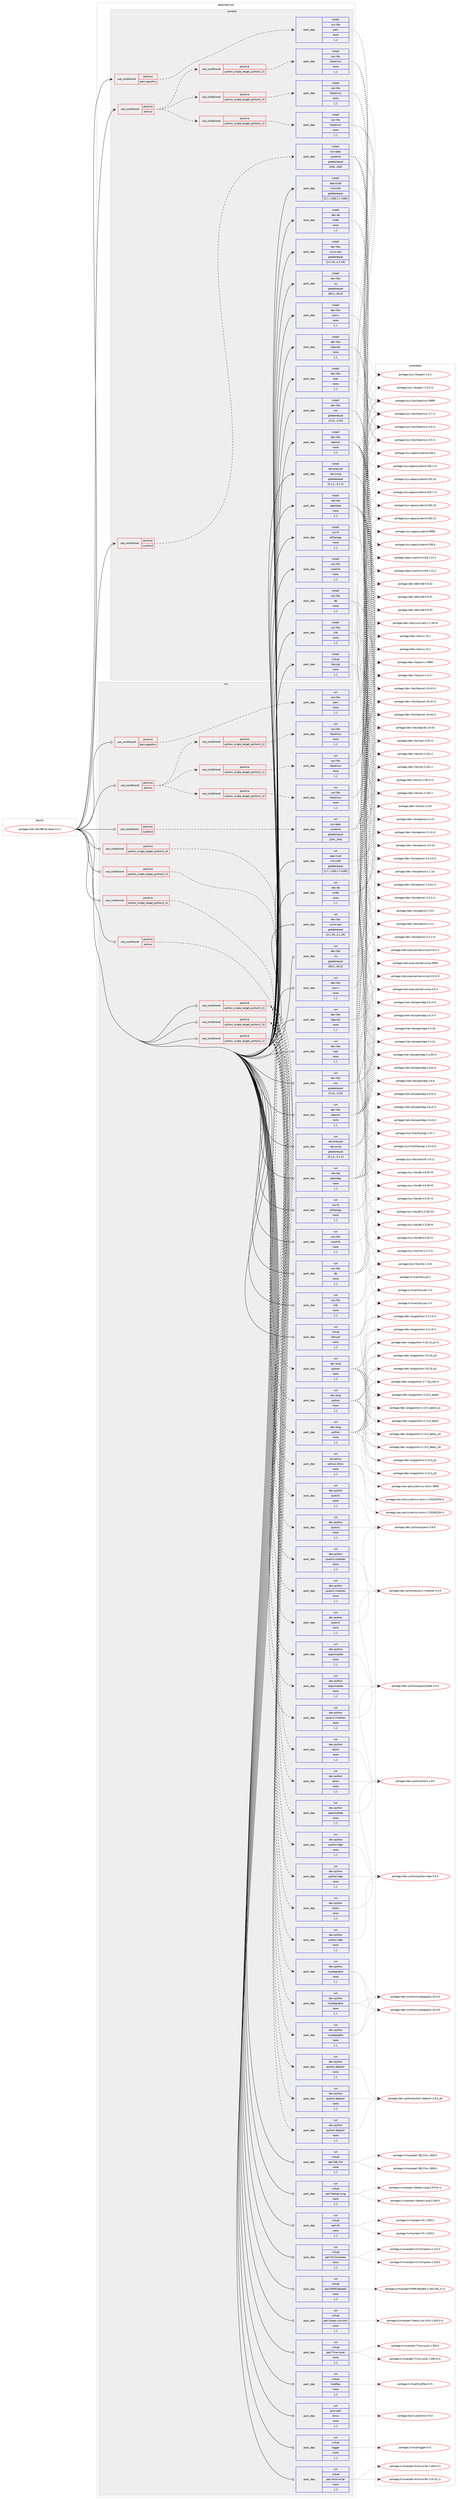 digraph prolog {

# *************
# Graph options
# *************

newrank=true;
concentrate=true;
compound=true;
graph [rankdir=LR,fontname=Helvetica,fontsize=10,ranksep=1.5];#, ranksep=2.5, nodesep=0.2];
edge  [arrowhead=vee];
node  [fontname=Helvetica,fontsize=10];

# **********
# The ebuild
# **********

subgraph cluster_leftcol {
color=gray;
label=<<i>ebuild</i>>;
id [label="portage://net-nds/389-ds-base-3.0.2", color=red, width=4, href="../net-nds/389-ds-base-3.0.2.svg"];
}

# ****************
# The dependencies
# ****************

subgraph cluster_midcol {
color=gray;
label=<<i>dependencies</i>>;
subgraph cluster_compile {
fillcolor="#eeeeee";
style=filled;
label=<<i>compile</i>>;
subgraph cond99608 {
dependency378111 [label=<<TABLE BORDER="0" CELLBORDER="1" CELLSPACING="0" CELLPADDING="4"><TR><TD ROWSPAN="3" CELLPADDING="10">use_conditional</TD></TR><TR><TD>positive</TD></TR><TR><TD>pam-passthru</TD></TR></TABLE>>, shape=none, color=red];
subgraph pack275774 {
dependency378112 [label=<<TABLE BORDER="0" CELLBORDER="1" CELLSPACING="0" CELLPADDING="4" WIDTH="220"><TR><TD ROWSPAN="6" CELLPADDING="30">pack_dep</TD></TR><TR><TD WIDTH="110">install</TD></TR><TR><TD>sys-libs</TD></TR><TR><TD>pam</TD></TR><TR><TD>none</TD></TR><TR><TD>[,,]</TD></TR></TABLE>>, shape=none, color=blue];
}
dependency378111:e -> dependency378112:w [weight=20,style="dashed",arrowhead="vee"];
}
id:e -> dependency378111:w [weight=20,style="solid",arrowhead="vee"];
subgraph cond99609 {
dependency378113 [label=<<TABLE BORDER="0" CELLBORDER="1" CELLSPACING="0" CELLPADDING="4"><TR><TD ROWSPAN="3" CELLPADDING="10">use_conditional</TD></TR><TR><TD>positive</TD></TR><TR><TD>selinux</TD></TR></TABLE>>, shape=none, color=red];
subgraph cond99610 {
dependency378114 [label=<<TABLE BORDER="0" CELLBORDER="1" CELLSPACING="0" CELLPADDING="4"><TR><TD ROWSPAN="3" CELLPADDING="10">use_conditional</TD></TR><TR><TD>positive</TD></TR><TR><TD>python_single_target_python3_10</TD></TR></TABLE>>, shape=none, color=red];
subgraph pack275775 {
dependency378115 [label=<<TABLE BORDER="0" CELLBORDER="1" CELLSPACING="0" CELLPADDING="4" WIDTH="220"><TR><TD ROWSPAN="6" CELLPADDING="30">pack_dep</TD></TR><TR><TD WIDTH="110">install</TD></TR><TR><TD>sys-libs</TD></TR><TR><TD>libselinux</TD></TR><TR><TD>none</TD></TR><TR><TD>[,,]</TD></TR></TABLE>>, shape=none, color=blue];
}
dependency378114:e -> dependency378115:w [weight=20,style="dashed",arrowhead="vee"];
}
dependency378113:e -> dependency378114:w [weight=20,style="dashed",arrowhead="vee"];
subgraph cond99611 {
dependency378116 [label=<<TABLE BORDER="0" CELLBORDER="1" CELLSPACING="0" CELLPADDING="4"><TR><TD ROWSPAN="3" CELLPADDING="10">use_conditional</TD></TR><TR><TD>positive</TD></TR><TR><TD>python_single_target_python3_11</TD></TR></TABLE>>, shape=none, color=red];
subgraph pack275776 {
dependency378117 [label=<<TABLE BORDER="0" CELLBORDER="1" CELLSPACING="0" CELLPADDING="4" WIDTH="220"><TR><TD ROWSPAN="6" CELLPADDING="30">pack_dep</TD></TR><TR><TD WIDTH="110">install</TD></TR><TR><TD>sys-libs</TD></TR><TR><TD>libselinux</TD></TR><TR><TD>none</TD></TR><TR><TD>[,,]</TD></TR></TABLE>>, shape=none, color=blue];
}
dependency378116:e -> dependency378117:w [weight=20,style="dashed",arrowhead="vee"];
}
dependency378113:e -> dependency378116:w [weight=20,style="dashed",arrowhead="vee"];
subgraph cond99612 {
dependency378118 [label=<<TABLE BORDER="0" CELLBORDER="1" CELLSPACING="0" CELLPADDING="4"><TR><TD ROWSPAN="3" CELLPADDING="10">use_conditional</TD></TR><TR><TD>positive</TD></TR><TR><TD>python_single_target_python3_12</TD></TR></TABLE>>, shape=none, color=red];
subgraph pack275777 {
dependency378119 [label=<<TABLE BORDER="0" CELLBORDER="1" CELLSPACING="0" CELLPADDING="4" WIDTH="220"><TR><TD ROWSPAN="6" CELLPADDING="30">pack_dep</TD></TR><TR><TD WIDTH="110">install</TD></TR><TR><TD>sys-libs</TD></TR><TR><TD>libselinux</TD></TR><TR><TD>none</TD></TR><TR><TD>[,,]</TD></TR></TABLE>>, shape=none, color=blue];
}
dependency378118:e -> dependency378119:w [weight=20,style="dashed",arrowhead="vee"];
}
dependency378113:e -> dependency378118:w [weight=20,style="dashed",arrowhead="vee"];
}
id:e -> dependency378113:w [weight=20,style="solid",arrowhead="vee"];
subgraph cond99613 {
dependency378120 [label=<<TABLE BORDER="0" CELLBORDER="1" CELLSPACING="0" CELLPADDING="4"><TR><TD ROWSPAN="3" CELLPADDING="10">use_conditional</TD></TR><TR><TD>positive</TD></TR><TR><TD>systemd</TD></TR></TABLE>>, shape=none, color=red];
subgraph pack275778 {
dependency378121 [label=<<TABLE BORDER="0" CELLBORDER="1" CELLSPACING="0" CELLPADDING="4" WIDTH="220"><TR><TD ROWSPAN="6" CELLPADDING="30">pack_dep</TD></TR><TR><TD WIDTH="110">install</TD></TR><TR><TD>sys-apps</TD></TR><TR><TD>systemd</TD></TR><TR><TD>greaterequal</TD></TR><TR><TD>[244,,,244]</TD></TR></TABLE>>, shape=none, color=blue];
}
dependency378120:e -> dependency378121:w [weight=20,style="dashed",arrowhead="vee"];
}
id:e -> dependency378120:w [weight=20,style="solid",arrowhead="vee"];
subgraph pack275779 {
dependency378122 [label=<<TABLE BORDER="0" CELLBORDER="1" CELLSPACING="0" CELLPADDING="4" WIDTH="220"><TR><TD ROWSPAN="6" CELLPADDING="30">pack_dep</TD></TR><TR><TD WIDTH="110">install</TD></TR><TR><TD>app-crypt</TD></TR><TR><TD>mit-krb5</TD></TR><TR><TD>greaterequal</TD></TR><TR><TD>[1.7,,-r100,1.7-r100]</TD></TR></TABLE>>, shape=none, color=blue];
}
id:e -> dependency378122:w [weight=20,style="solid",arrowhead="vee"];
subgraph pack275780 {
dependency378123 [label=<<TABLE BORDER="0" CELLBORDER="1" CELLSPACING="0" CELLPADDING="4" WIDTH="220"><TR><TD ROWSPAN="6" CELLPADDING="30">pack_dep</TD></TR><TR><TD WIDTH="110">install</TD></TR><TR><TD>dev-db</TD></TR><TR><TD>lmdb</TD></TR><TR><TD>none</TD></TR><TR><TD>[,,]</TD></TR></TABLE>>, shape=none, color=blue];
}
id:e -> dependency378123:w [weight=20,style="solid",arrowhead="vee"];
subgraph pack275781 {
dependency378124 [label=<<TABLE BORDER="0" CELLBORDER="1" CELLSPACING="0" CELLPADDING="4" WIDTH="220"><TR><TD ROWSPAN="6" CELLPADDING="30">pack_dep</TD></TR><TR><TD WIDTH="110">install</TD></TR><TR><TD>dev-libs</TD></TR><TR><TD>cyrus-sasl</TD></TR><TR><TD>greaterequal</TD></TR><TR><TD>[2.1.19,,,2.1.19]</TD></TR></TABLE>>, shape=none, color=blue];
}
id:e -> dependency378124:w [weight=20,style="solid",arrowhead="vee"];
subgraph pack275782 {
dependency378125 [label=<<TABLE BORDER="0" CELLBORDER="1" CELLSPACING="0" CELLPADDING="4" WIDTH="220"><TR><TD ROWSPAN="6" CELLPADDING="30">pack_dep</TD></TR><TR><TD WIDTH="110">install</TD></TR><TR><TD>dev-libs</TD></TR><TR><TD>icu</TD></TR><TR><TD>greaterequal</TD></TR><TR><TD>[60.2,,,60.2]</TD></TR></TABLE>>, shape=none, color=blue];
}
id:e -> dependency378125:w [weight=20,style="solid",arrowhead="vee"];
subgraph pack275783 {
dependency378126 [label=<<TABLE BORDER="0" CELLBORDER="1" CELLSPACING="0" CELLPADDING="4" WIDTH="220"><TR><TD ROWSPAN="6" CELLPADDING="30">pack_dep</TD></TR><TR><TD WIDTH="110">install</TD></TR><TR><TD>dev-libs</TD></TR><TR><TD>json-c</TD></TR><TR><TD>none</TD></TR><TR><TD>[,,]</TD></TR></TABLE>>, shape=none, color=blue];
}
id:e -> dependency378126:w [weight=20,style="solid",arrowhead="vee"];
subgraph pack275784 {
dependency378127 [label=<<TABLE BORDER="0" CELLBORDER="1" CELLSPACING="0" CELLPADDING="4" WIDTH="220"><TR><TD ROWSPAN="6" CELLPADDING="30">pack_dep</TD></TR><TR><TD WIDTH="110">install</TD></TR><TR><TD>dev-libs</TD></TR><TR><TD>libpcre2</TD></TR><TR><TD>none</TD></TR><TR><TD>[,,]</TD></TR></TABLE>>, shape=none, color=blue];
}
id:e -> dependency378127:w [weight=20,style="solid",arrowhead="vee"];
subgraph pack275785 {
dependency378128 [label=<<TABLE BORDER="0" CELLBORDER="1" CELLSPACING="0" CELLPADDING="4" WIDTH="220"><TR><TD ROWSPAN="6" CELLPADDING="30">pack_dep</TD></TR><TR><TD WIDTH="110">install</TD></TR><TR><TD>dev-libs</TD></TR><TR><TD>nspr</TD></TR><TR><TD>none</TD></TR><TR><TD>[,,]</TD></TR></TABLE>>, shape=none, color=blue];
}
id:e -> dependency378128:w [weight=20,style="solid",arrowhead="vee"];
subgraph pack275786 {
dependency378129 [label=<<TABLE BORDER="0" CELLBORDER="1" CELLSPACING="0" CELLPADDING="4" WIDTH="220"><TR><TD ROWSPAN="6" CELLPADDING="30">pack_dep</TD></TR><TR><TD WIDTH="110">install</TD></TR><TR><TD>dev-libs</TD></TR><TR><TD>nss</TD></TR><TR><TD>greaterequal</TD></TR><TR><TD>[3.22,,,3.22]</TD></TR></TABLE>>, shape=none, color=blue];
}
id:e -> dependency378129:w [weight=20,style="solid",arrowhead="vee"];
subgraph pack275787 {
dependency378130 [label=<<TABLE BORDER="0" CELLBORDER="1" CELLSPACING="0" CELLPADDING="4" WIDTH="220"><TR><TD ROWSPAN="6" CELLPADDING="30">pack_dep</TD></TR><TR><TD WIDTH="110">install</TD></TR><TR><TD>dev-libs</TD></TR><TR><TD>openssl</TD></TR><TR><TD>none</TD></TR><TR><TD>[,,]</TD></TR></TABLE>>, shape=none, color=blue];
}
id:e -> dependency378130:w [weight=20,style="solid",arrowhead="vee"];
subgraph pack275788 {
dependency378131 [label=<<TABLE BORDER="0" CELLBORDER="1" CELLSPACING="0" CELLPADDING="4" WIDTH="220"><TR><TD ROWSPAN="6" CELLPADDING="30">pack_dep</TD></TR><TR><TD WIDTH="110">install</TD></TR><TR><TD>net-analyzer</TD></TR><TR><TD>net-snmp</TD></TR><TR><TD>greaterequal</TD></TR><TR><TD>[5.1.2,,,5.1.2]</TD></TR></TABLE>>, shape=none, color=blue];
}
id:e -> dependency378131:w [weight=20,style="solid",arrowhead="vee"];
subgraph pack275789 {
dependency378132 [label=<<TABLE BORDER="0" CELLBORDER="1" CELLSPACING="0" CELLPADDING="4" WIDTH="220"><TR><TD ROWSPAN="6" CELLPADDING="30">pack_dep</TD></TR><TR><TD WIDTH="110">install</TD></TR><TR><TD>net-nds</TD></TR><TR><TD>openldap</TD></TR><TR><TD>none</TD></TR><TR><TD>[,,]</TD></TR></TABLE>>, shape=none, color=blue];
}
id:e -> dependency378132:w [weight=20,style="solid",arrowhead="vee"];
subgraph pack275790 {
dependency378133 [label=<<TABLE BORDER="0" CELLBORDER="1" CELLSPACING="0" CELLPADDING="4" WIDTH="220"><TR><TD ROWSPAN="6" CELLPADDING="30">pack_dep</TD></TR><TR><TD WIDTH="110">install</TD></TR><TR><TD>sys-fs</TD></TR><TR><TD>e2fsprogs</TD></TR><TR><TD>none</TD></TR><TR><TD>[,,]</TD></TR></TABLE>>, shape=none, color=blue];
}
id:e -> dependency378133:w [weight=20,style="solid",arrowhead="vee"];
subgraph pack275791 {
dependency378134 [label=<<TABLE BORDER="0" CELLBORDER="1" CELLSPACING="0" CELLPADDING="4" WIDTH="220"><TR><TD ROWSPAN="6" CELLPADDING="30">pack_dep</TD></TR><TR><TD WIDTH="110">install</TD></TR><TR><TD>sys-libs</TD></TR><TR><TD>cracklib</TD></TR><TR><TD>none</TD></TR><TR><TD>[,,]</TD></TR></TABLE>>, shape=none, color=blue];
}
id:e -> dependency378134:w [weight=20,style="solid",arrowhead="vee"];
subgraph pack275792 {
dependency378135 [label=<<TABLE BORDER="0" CELLBORDER="1" CELLSPACING="0" CELLPADDING="4" WIDTH="220"><TR><TD ROWSPAN="6" CELLPADDING="30">pack_dep</TD></TR><TR><TD WIDTH="110">install</TD></TR><TR><TD>sys-libs</TD></TR><TR><TD>db</TD></TR><TR><TD>none</TD></TR><TR><TD>[,,]</TD></TR></TABLE>>, shape=none, color=blue];
}
id:e -> dependency378135:w [weight=20,style="solid",arrowhead="vee"];
subgraph pack275793 {
dependency378136 [label=<<TABLE BORDER="0" CELLBORDER="1" CELLSPACING="0" CELLPADDING="4" WIDTH="220"><TR><TD ROWSPAN="6" CELLPADDING="30">pack_dep</TD></TR><TR><TD WIDTH="110">install</TD></TR><TR><TD>sys-libs</TD></TR><TR><TD>zlib</TD></TR><TR><TD>none</TD></TR><TR><TD>[,,]</TD></TR></TABLE>>, shape=none, color=blue];
}
id:e -> dependency378136:w [weight=20,style="solid",arrowhead="vee"];
subgraph pack275794 {
dependency378137 [label=<<TABLE BORDER="0" CELLBORDER="1" CELLSPACING="0" CELLPADDING="4" WIDTH="220"><TR><TD ROWSPAN="6" CELLPADDING="30">pack_dep</TD></TR><TR><TD WIDTH="110">install</TD></TR><TR><TD>virtual</TD></TR><TR><TD>libcrypt</TD></TR><TR><TD>none</TD></TR><TR><TD>[,,]</TD></TR></TABLE>>, shape=none, color=blue];
}
id:e -> dependency378137:w [weight=20,style="solid",arrowhead="vee"];
}
subgraph cluster_compileandrun {
fillcolor="#eeeeee";
style=filled;
label=<<i>compile and run</i>>;
}
subgraph cluster_run {
fillcolor="#eeeeee";
style=filled;
label=<<i>run</i>>;
subgraph cond99614 {
dependency378138 [label=<<TABLE BORDER="0" CELLBORDER="1" CELLSPACING="0" CELLPADDING="4"><TR><TD ROWSPAN="3" CELLPADDING="10">use_conditional</TD></TR><TR><TD>positive</TD></TR><TR><TD>pam-passthru</TD></TR></TABLE>>, shape=none, color=red];
subgraph pack275795 {
dependency378139 [label=<<TABLE BORDER="0" CELLBORDER="1" CELLSPACING="0" CELLPADDING="4" WIDTH="220"><TR><TD ROWSPAN="6" CELLPADDING="30">pack_dep</TD></TR><TR><TD WIDTH="110">run</TD></TR><TR><TD>sys-libs</TD></TR><TR><TD>pam</TD></TR><TR><TD>none</TD></TR><TR><TD>[,,]</TD></TR></TABLE>>, shape=none, color=blue];
}
dependency378138:e -> dependency378139:w [weight=20,style="dashed",arrowhead="vee"];
}
id:e -> dependency378138:w [weight=20,style="solid",arrowhead="odot"];
subgraph cond99615 {
dependency378140 [label=<<TABLE BORDER="0" CELLBORDER="1" CELLSPACING="0" CELLPADDING="4"><TR><TD ROWSPAN="3" CELLPADDING="10">use_conditional</TD></TR><TR><TD>positive</TD></TR><TR><TD>python_single_target_python3_10</TD></TR></TABLE>>, shape=none, color=red];
subgraph pack275796 {
dependency378141 [label=<<TABLE BORDER="0" CELLBORDER="1" CELLSPACING="0" CELLPADDING="4" WIDTH="220"><TR><TD ROWSPAN="6" CELLPADDING="30">pack_dep</TD></TR><TR><TD WIDTH="110">run</TD></TR><TR><TD>dev-lang</TD></TR><TR><TD>python</TD></TR><TR><TD>none</TD></TR><TR><TD>[,,]</TD></TR></TABLE>>, shape=none, color=blue];
}
dependency378140:e -> dependency378141:w [weight=20,style="dashed",arrowhead="vee"];
}
id:e -> dependency378140:w [weight=20,style="solid",arrowhead="odot"];
subgraph cond99616 {
dependency378142 [label=<<TABLE BORDER="0" CELLBORDER="1" CELLSPACING="0" CELLPADDING="4"><TR><TD ROWSPAN="3" CELLPADDING="10">use_conditional</TD></TR><TR><TD>positive</TD></TR><TR><TD>python_single_target_python3_10</TD></TR></TABLE>>, shape=none, color=red];
subgraph pack275797 {
dependency378143 [label=<<TABLE BORDER="0" CELLBORDER="1" CELLSPACING="0" CELLPADDING="4" WIDTH="220"><TR><TD ROWSPAN="6" CELLPADDING="30">pack_dep</TD></TR><TR><TD WIDTH="110">run</TD></TR><TR><TD>dev-python</TD></TR><TR><TD>pyasn1</TD></TR><TR><TD>none</TD></TR><TR><TD>[,,]</TD></TR></TABLE>>, shape=none, color=blue];
}
dependency378142:e -> dependency378143:w [weight=20,style="dashed",arrowhead="vee"];
subgraph pack275798 {
dependency378144 [label=<<TABLE BORDER="0" CELLBORDER="1" CELLSPACING="0" CELLPADDING="4" WIDTH="220"><TR><TD ROWSPAN="6" CELLPADDING="30">pack_dep</TD></TR><TR><TD WIDTH="110">run</TD></TR><TR><TD>dev-python</TD></TR><TR><TD>pyasn1-modules</TD></TR><TR><TD>none</TD></TR><TR><TD>[,,]</TD></TR></TABLE>>, shape=none, color=blue];
}
dependency378142:e -> dependency378144:w [weight=20,style="dashed",arrowhead="vee"];
subgraph pack275799 {
dependency378145 [label=<<TABLE BORDER="0" CELLBORDER="1" CELLSPACING="0" CELLPADDING="4" WIDTH="220"><TR><TD ROWSPAN="6" CELLPADDING="30">pack_dep</TD></TR><TR><TD WIDTH="110">run</TD></TR><TR><TD>dev-python</TD></TR><TR><TD>argcomplete</TD></TR><TR><TD>none</TD></TR><TR><TD>[,,]</TD></TR></TABLE>>, shape=none, color=blue];
}
dependency378142:e -> dependency378145:w [weight=20,style="dashed",arrowhead="vee"];
subgraph pack275800 {
dependency378146 [label=<<TABLE BORDER="0" CELLBORDER="1" CELLSPACING="0" CELLPADDING="4" WIDTH="220"><TR><TD ROWSPAN="6" CELLPADDING="30">pack_dep</TD></TR><TR><TD WIDTH="110">run</TD></TR><TR><TD>dev-python</TD></TR><TR><TD>cryptography</TD></TR><TR><TD>none</TD></TR><TR><TD>[,,]</TD></TR></TABLE>>, shape=none, color=blue];
}
dependency378142:e -> dependency378146:w [weight=20,style="dashed",arrowhead="vee"];
subgraph pack275801 {
dependency378147 [label=<<TABLE BORDER="0" CELLBORDER="1" CELLSPACING="0" CELLPADDING="4" WIDTH="220"><TR><TD ROWSPAN="6" CELLPADDING="30">pack_dep</TD></TR><TR><TD WIDTH="110">run</TD></TR><TR><TD>dev-python</TD></TR><TR><TD>python-dateutil</TD></TR><TR><TD>none</TD></TR><TR><TD>[,,]</TD></TR></TABLE>>, shape=none, color=blue];
}
dependency378142:e -> dependency378147:w [weight=20,style="dashed",arrowhead="vee"];
subgraph pack275802 {
dependency378148 [label=<<TABLE BORDER="0" CELLBORDER="1" CELLSPACING="0" CELLPADDING="4" WIDTH="220"><TR><TD ROWSPAN="6" CELLPADDING="30">pack_dep</TD></TR><TR><TD WIDTH="110">run</TD></TR><TR><TD>dev-python</TD></TR><TR><TD>python-ldap</TD></TR><TR><TD>none</TD></TR><TR><TD>[,,]</TD></TR></TABLE>>, shape=none, color=blue];
}
dependency378142:e -> dependency378148:w [weight=20,style="dashed",arrowhead="vee"];
subgraph pack275803 {
dependency378149 [label=<<TABLE BORDER="0" CELLBORDER="1" CELLSPACING="0" CELLPADDING="4" WIDTH="220"><TR><TD ROWSPAN="6" CELLPADDING="30">pack_dep</TD></TR><TR><TD WIDTH="110">run</TD></TR><TR><TD>dev-python</TD></TR><TR><TD>distro</TD></TR><TR><TD>none</TD></TR><TR><TD>[,,]</TD></TR></TABLE>>, shape=none, color=blue];
}
dependency378142:e -> dependency378149:w [weight=20,style="dashed",arrowhead="vee"];
}
id:e -> dependency378142:w [weight=20,style="solid",arrowhead="odot"];
subgraph cond99617 {
dependency378150 [label=<<TABLE BORDER="0" CELLBORDER="1" CELLSPACING="0" CELLPADDING="4"><TR><TD ROWSPAN="3" CELLPADDING="10">use_conditional</TD></TR><TR><TD>positive</TD></TR><TR><TD>python_single_target_python3_11</TD></TR></TABLE>>, shape=none, color=red];
subgraph pack275804 {
dependency378151 [label=<<TABLE BORDER="0" CELLBORDER="1" CELLSPACING="0" CELLPADDING="4" WIDTH="220"><TR><TD ROWSPAN="6" CELLPADDING="30">pack_dep</TD></TR><TR><TD WIDTH="110">run</TD></TR><TR><TD>dev-lang</TD></TR><TR><TD>python</TD></TR><TR><TD>none</TD></TR><TR><TD>[,,]</TD></TR></TABLE>>, shape=none, color=blue];
}
dependency378150:e -> dependency378151:w [weight=20,style="dashed",arrowhead="vee"];
}
id:e -> dependency378150:w [weight=20,style="solid",arrowhead="odot"];
subgraph cond99618 {
dependency378152 [label=<<TABLE BORDER="0" CELLBORDER="1" CELLSPACING="0" CELLPADDING="4"><TR><TD ROWSPAN="3" CELLPADDING="10">use_conditional</TD></TR><TR><TD>positive</TD></TR><TR><TD>python_single_target_python3_11</TD></TR></TABLE>>, shape=none, color=red];
subgraph pack275805 {
dependency378153 [label=<<TABLE BORDER="0" CELLBORDER="1" CELLSPACING="0" CELLPADDING="4" WIDTH="220"><TR><TD ROWSPAN="6" CELLPADDING="30">pack_dep</TD></TR><TR><TD WIDTH="110">run</TD></TR><TR><TD>dev-python</TD></TR><TR><TD>pyasn1</TD></TR><TR><TD>none</TD></TR><TR><TD>[,,]</TD></TR></TABLE>>, shape=none, color=blue];
}
dependency378152:e -> dependency378153:w [weight=20,style="dashed",arrowhead="vee"];
subgraph pack275806 {
dependency378154 [label=<<TABLE BORDER="0" CELLBORDER="1" CELLSPACING="0" CELLPADDING="4" WIDTH="220"><TR><TD ROWSPAN="6" CELLPADDING="30">pack_dep</TD></TR><TR><TD WIDTH="110">run</TD></TR><TR><TD>dev-python</TD></TR><TR><TD>pyasn1-modules</TD></TR><TR><TD>none</TD></TR><TR><TD>[,,]</TD></TR></TABLE>>, shape=none, color=blue];
}
dependency378152:e -> dependency378154:w [weight=20,style="dashed",arrowhead="vee"];
subgraph pack275807 {
dependency378155 [label=<<TABLE BORDER="0" CELLBORDER="1" CELLSPACING="0" CELLPADDING="4" WIDTH="220"><TR><TD ROWSPAN="6" CELLPADDING="30">pack_dep</TD></TR><TR><TD WIDTH="110">run</TD></TR><TR><TD>dev-python</TD></TR><TR><TD>argcomplete</TD></TR><TR><TD>none</TD></TR><TR><TD>[,,]</TD></TR></TABLE>>, shape=none, color=blue];
}
dependency378152:e -> dependency378155:w [weight=20,style="dashed",arrowhead="vee"];
subgraph pack275808 {
dependency378156 [label=<<TABLE BORDER="0" CELLBORDER="1" CELLSPACING="0" CELLPADDING="4" WIDTH="220"><TR><TD ROWSPAN="6" CELLPADDING="30">pack_dep</TD></TR><TR><TD WIDTH="110">run</TD></TR><TR><TD>dev-python</TD></TR><TR><TD>cryptography</TD></TR><TR><TD>none</TD></TR><TR><TD>[,,]</TD></TR></TABLE>>, shape=none, color=blue];
}
dependency378152:e -> dependency378156:w [weight=20,style="dashed",arrowhead="vee"];
subgraph pack275809 {
dependency378157 [label=<<TABLE BORDER="0" CELLBORDER="1" CELLSPACING="0" CELLPADDING="4" WIDTH="220"><TR><TD ROWSPAN="6" CELLPADDING="30">pack_dep</TD></TR><TR><TD WIDTH="110">run</TD></TR><TR><TD>dev-python</TD></TR><TR><TD>python-dateutil</TD></TR><TR><TD>none</TD></TR><TR><TD>[,,]</TD></TR></TABLE>>, shape=none, color=blue];
}
dependency378152:e -> dependency378157:w [weight=20,style="dashed",arrowhead="vee"];
subgraph pack275810 {
dependency378158 [label=<<TABLE BORDER="0" CELLBORDER="1" CELLSPACING="0" CELLPADDING="4" WIDTH="220"><TR><TD ROWSPAN="6" CELLPADDING="30">pack_dep</TD></TR><TR><TD WIDTH="110">run</TD></TR><TR><TD>dev-python</TD></TR><TR><TD>python-ldap</TD></TR><TR><TD>none</TD></TR><TR><TD>[,,]</TD></TR></TABLE>>, shape=none, color=blue];
}
dependency378152:e -> dependency378158:w [weight=20,style="dashed",arrowhead="vee"];
subgraph pack275811 {
dependency378159 [label=<<TABLE BORDER="0" CELLBORDER="1" CELLSPACING="0" CELLPADDING="4" WIDTH="220"><TR><TD ROWSPAN="6" CELLPADDING="30">pack_dep</TD></TR><TR><TD WIDTH="110">run</TD></TR><TR><TD>dev-python</TD></TR><TR><TD>distro</TD></TR><TR><TD>none</TD></TR><TR><TD>[,,]</TD></TR></TABLE>>, shape=none, color=blue];
}
dependency378152:e -> dependency378159:w [weight=20,style="dashed",arrowhead="vee"];
}
id:e -> dependency378152:w [weight=20,style="solid",arrowhead="odot"];
subgraph cond99619 {
dependency378160 [label=<<TABLE BORDER="0" CELLBORDER="1" CELLSPACING="0" CELLPADDING="4"><TR><TD ROWSPAN="3" CELLPADDING="10">use_conditional</TD></TR><TR><TD>positive</TD></TR><TR><TD>python_single_target_python3_12</TD></TR></TABLE>>, shape=none, color=red];
subgraph pack275812 {
dependency378161 [label=<<TABLE BORDER="0" CELLBORDER="1" CELLSPACING="0" CELLPADDING="4" WIDTH="220"><TR><TD ROWSPAN="6" CELLPADDING="30">pack_dep</TD></TR><TR><TD WIDTH="110">run</TD></TR><TR><TD>dev-lang</TD></TR><TR><TD>python</TD></TR><TR><TD>none</TD></TR><TR><TD>[,,]</TD></TR></TABLE>>, shape=none, color=blue];
}
dependency378160:e -> dependency378161:w [weight=20,style="dashed",arrowhead="vee"];
}
id:e -> dependency378160:w [weight=20,style="solid",arrowhead="odot"];
subgraph cond99620 {
dependency378162 [label=<<TABLE BORDER="0" CELLBORDER="1" CELLSPACING="0" CELLPADDING="4"><TR><TD ROWSPAN="3" CELLPADDING="10">use_conditional</TD></TR><TR><TD>positive</TD></TR><TR><TD>python_single_target_python3_12</TD></TR></TABLE>>, shape=none, color=red];
subgraph pack275813 {
dependency378163 [label=<<TABLE BORDER="0" CELLBORDER="1" CELLSPACING="0" CELLPADDING="4" WIDTH="220"><TR><TD ROWSPAN="6" CELLPADDING="30">pack_dep</TD></TR><TR><TD WIDTH="110">run</TD></TR><TR><TD>dev-python</TD></TR><TR><TD>pyasn1</TD></TR><TR><TD>none</TD></TR><TR><TD>[,,]</TD></TR></TABLE>>, shape=none, color=blue];
}
dependency378162:e -> dependency378163:w [weight=20,style="dashed",arrowhead="vee"];
subgraph pack275814 {
dependency378164 [label=<<TABLE BORDER="0" CELLBORDER="1" CELLSPACING="0" CELLPADDING="4" WIDTH="220"><TR><TD ROWSPAN="6" CELLPADDING="30">pack_dep</TD></TR><TR><TD WIDTH="110">run</TD></TR><TR><TD>dev-python</TD></TR><TR><TD>pyasn1-modules</TD></TR><TR><TD>none</TD></TR><TR><TD>[,,]</TD></TR></TABLE>>, shape=none, color=blue];
}
dependency378162:e -> dependency378164:w [weight=20,style="dashed",arrowhead="vee"];
subgraph pack275815 {
dependency378165 [label=<<TABLE BORDER="0" CELLBORDER="1" CELLSPACING="0" CELLPADDING="4" WIDTH="220"><TR><TD ROWSPAN="6" CELLPADDING="30">pack_dep</TD></TR><TR><TD WIDTH="110">run</TD></TR><TR><TD>dev-python</TD></TR><TR><TD>argcomplete</TD></TR><TR><TD>none</TD></TR><TR><TD>[,,]</TD></TR></TABLE>>, shape=none, color=blue];
}
dependency378162:e -> dependency378165:w [weight=20,style="dashed",arrowhead="vee"];
subgraph pack275816 {
dependency378166 [label=<<TABLE BORDER="0" CELLBORDER="1" CELLSPACING="0" CELLPADDING="4" WIDTH="220"><TR><TD ROWSPAN="6" CELLPADDING="30">pack_dep</TD></TR><TR><TD WIDTH="110">run</TD></TR><TR><TD>dev-python</TD></TR><TR><TD>cryptography</TD></TR><TR><TD>none</TD></TR><TR><TD>[,,]</TD></TR></TABLE>>, shape=none, color=blue];
}
dependency378162:e -> dependency378166:w [weight=20,style="dashed",arrowhead="vee"];
subgraph pack275817 {
dependency378167 [label=<<TABLE BORDER="0" CELLBORDER="1" CELLSPACING="0" CELLPADDING="4" WIDTH="220"><TR><TD ROWSPAN="6" CELLPADDING="30">pack_dep</TD></TR><TR><TD WIDTH="110">run</TD></TR><TR><TD>dev-python</TD></TR><TR><TD>python-dateutil</TD></TR><TR><TD>none</TD></TR><TR><TD>[,,]</TD></TR></TABLE>>, shape=none, color=blue];
}
dependency378162:e -> dependency378167:w [weight=20,style="dashed",arrowhead="vee"];
subgraph pack275818 {
dependency378168 [label=<<TABLE BORDER="0" CELLBORDER="1" CELLSPACING="0" CELLPADDING="4" WIDTH="220"><TR><TD ROWSPAN="6" CELLPADDING="30">pack_dep</TD></TR><TR><TD WIDTH="110">run</TD></TR><TR><TD>dev-python</TD></TR><TR><TD>python-ldap</TD></TR><TR><TD>none</TD></TR><TR><TD>[,,]</TD></TR></TABLE>>, shape=none, color=blue];
}
dependency378162:e -> dependency378168:w [weight=20,style="dashed",arrowhead="vee"];
subgraph pack275819 {
dependency378169 [label=<<TABLE BORDER="0" CELLBORDER="1" CELLSPACING="0" CELLPADDING="4" WIDTH="220"><TR><TD ROWSPAN="6" CELLPADDING="30">pack_dep</TD></TR><TR><TD WIDTH="110">run</TD></TR><TR><TD>dev-python</TD></TR><TR><TD>distro</TD></TR><TR><TD>none</TD></TR><TR><TD>[,,]</TD></TR></TABLE>>, shape=none, color=blue];
}
dependency378162:e -> dependency378169:w [weight=20,style="dashed",arrowhead="vee"];
}
id:e -> dependency378162:w [weight=20,style="solid",arrowhead="odot"];
subgraph cond99621 {
dependency378170 [label=<<TABLE BORDER="0" CELLBORDER="1" CELLSPACING="0" CELLPADDING="4"><TR><TD ROWSPAN="3" CELLPADDING="10">use_conditional</TD></TR><TR><TD>positive</TD></TR><TR><TD>selinux</TD></TR></TABLE>>, shape=none, color=red];
subgraph cond99622 {
dependency378171 [label=<<TABLE BORDER="0" CELLBORDER="1" CELLSPACING="0" CELLPADDING="4"><TR><TD ROWSPAN="3" CELLPADDING="10">use_conditional</TD></TR><TR><TD>positive</TD></TR><TR><TD>python_single_target_python3_10</TD></TR></TABLE>>, shape=none, color=red];
subgraph pack275820 {
dependency378172 [label=<<TABLE BORDER="0" CELLBORDER="1" CELLSPACING="0" CELLPADDING="4" WIDTH="220"><TR><TD ROWSPAN="6" CELLPADDING="30">pack_dep</TD></TR><TR><TD WIDTH="110">run</TD></TR><TR><TD>sys-libs</TD></TR><TR><TD>libselinux</TD></TR><TR><TD>none</TD></TR><TR><TD>[,,]</TD></TR></TABLE>>, shape=none, color=blue];
}
dependency378171:e -> dependency378172:w [weight=20,style="dashed",arrowhead="vee"];
}
dependency378170:e -> dependency378171:w [weight=20,style="dashed",arrowhead="vee"];
subgraph cond99623 {
dependency378173 [label=<<TABLE BORDER="0" CELLBORDER="1" CELLSPACING="0" CELLPADDING="4"><TR><TD ROWSPAN="3" CELLPADDING="10">use_conditional</TD></TR><TR><TD>positive</TD></TR><TR><TD>python_single_target_python3_11</TD></TR></TABLE>>, shape=none, color=red];
subgraph pack275821 {
dependency378174 [label=<<TABLE BORDER="0" CELLBORDER="1" CELLSPACING="0" CELLPADDING="4" WIDTH="220"><TR><TD ROWSPAN="6" CELLPADDING="30">pack_dep</TD></TR><TR><TD WIDTH="110">run</TD></TR><TR><TD>sys-libs</TD></TR><TR><TD>libselinux</TD></TR><TR><TD>none</TD></TR><TR><TD>[,,]</TD></TR></TABLE>>, shape=none, color=blue];
}
dependency378173:e -> dependency378174:w [weight=20,style="dashed",arrowhead="vee"];
}
dependency378170:e -> dependency378173:w [weight=20,style="dashed",arrowhead="vee"];
subgraph cond99624 {
dependency378175 [label=<<TABLE BORDER="0" CELLBORDER="1" CELLSPACING="0" CELLPADDING="4"><TR><TD ROWSPAN="3" CELLPADDING="10">use_conditional</TD></TR><TR><TD>positive</TD></TR><TR><TD>python_single_target_python3_12</TD></TR></TABLE>>, shape=none, color=red];
subgraph pack275822 {
dependency378176 [label=<<TABLE BORDER="0" CELLBORDER="1" CELLSPACING="0" CELLPADDING="4" WIDTH="220"><TR><TD ROWSPAN="6" CELLPADDING="30">pack_dep</TD></TR><TR><TD WIDTH="110">run</TD></TR><TR><TD>sys-libs</TD></TR><TR><TD>libselinux</TD></TR><TR><TD>none</TD></TR><TR><TD>[,,]</TD></TR></TABLE>>, shape=none, color=blue];
}
dependency378175:e -> dependency378176:w [weight=20,style="dashed",arrowhead="vee"];
}
dependency378170:e -> dependency378175:w [weight=20,style="dashed",arrowhead="vee"];
}
id:e -> dependency378170:w [weight=20,style="solid",arrowhead="odot"];
subgraph cond99625 {
dependency378177 [label=<<TABLE BORDER="0" CELLBORDER="1" CELLSPACING="0" CELLPADDING="4"><TR><TD ROWSPAN="3" CELLPADDING="10">use_conditional</TD></TR><TR><TD>positive</TD></TR><TR><TD>selinux</TD></TR></TABLE>>, shape=none, color=red];
subgraph pack275823 {
dependency378178 [label=<<TABLE BORDER="0" CELLBORDER="1" CELLSPACING="0" CELLPADDING="4" WIDTH="220"><TR><TD ROWSPAN="6" CELLPADDING="30">pack_dep</TD></TR><TR><TD WIDTH="110">run</TD></TR><TR><TD>sec-policy</TD></TR><TR><TD>selinux-dirsrv</TD></TR><TR><TD>none</TD></TR><TR><TD>[,,]</TD></TR></TABLE>>, shape=none, color=blue];
}
dependency378177:e -> dependency378178:w [weight=20,style="dashed",arrowhead="vee"];
}
id:e -> dependency378177:w [weight=20,style="solid",arrowhead="odot"];
subgraph cond99626 {
dependency378179 [label=<<TABLE BORDER="0" CELLBORDER="1" CELLSPACING="0" CELLPADDING="4"><TR><TD ROWSPAN="3" CELLPADDING="10">use_conditional</TD></TR><TR><TD>positive</TD></TR><TR><TD>systemd</TD></TR></TABLE>>, shape=none, color=red];
subgraph pack275824 {
dependency378180 [label=<<TABLE BORDER="0" CELLBORDER="1" CELLSPACING="0" CELLPADDING="4" WIDTH="220"><TR><TD ROWSPAN="6" CELLPADDING="30">pack_dep</TD></TR><TR><TD WIDTH="110">run</TD></TR><TR><TD>sys-apps</TD></TR><TR><TD>systemd</TD></TR><TR><TD>greaterequal</TD></TR><TR><TD>[244,,,244]</TD></TR></TABLE>>, shape=none, color=blue];
}
dependency378179:e -> dependency378180:w [weight=20,style="dashed",arrowhead="vee"];
}
id:e -> dependency378179:w [weight=20,style="solid",arrowhead="odot"];
subgraph pack275825 {
dependency378181 [label=<<TABLE BORDER="0" CELLBORDER="1" CELLSPACING="0" CELLPADDING="4" WIDTH="220"><TR><TD ROWSPAN="6" CELLPADDING="30">pack_dep</TD></TR><TR><TD WIDTH="110">run</TD></TR><TR><TD>acct-user</TD></TR><TR><TD>dirsrv</TD></TR><TR><TD>none</TD></TR><TR><TD>[,,]</TD></TR></TABLE>>, shape=none, color=blue];
}
id:e -> dependency378181:w [weight=20,style="solid",arrowhead="odot"];
subgraph pack275826 {
dependency378182 [label=<<TABLE BORDER="0" CELLBORDER="1" CELLSPACING="0" CELLPADDING="4" WIDTH="220"><TR><TD ROWSPAN="6" CELLPADDING="30">pack_dep</TD></TR><TR><TD WIDTH="110">run</TD></TR><TR><TD>app-crypt</TD></TR><TR><TD>mit-krb5</TD></TR><TR><TD>greaterequal</TD></TR><TR><TD>[1.7,,-r100,1.7-r100]</TD></TR></TABLE>>, shape=none, color=blue];
}
id:e -> dependency378182:w [weight=20,style="solid",arrowhead="odot"];
subgraph pack275827 {
dependency378183 [label=<<TABLE BORDER="0" CELLBORDER="1" CELLSPACING="0" CELLPADDING="4" WIDTH="220"><TR><TD ROWSPAN="6" CELLPADDING="30">pack_dep</TD></TR><TR><TD WIDTH="110">run</TD></TR><TR><TD>dev-db</TD></TR><TR><TD>lmdb</TD></TR><TR><TD>none</TD></TR><TR><TD>[,,]</TD></TR></TABLE>>, shape=none, color=blue];
}
id:e -> dependency378183:w [weight=20,style="solid",arrowhead="odot"];
subgraph pack275828 {
dependency378184 [label=<<TABLE BORDER="0" CELLBORDER="1" CELLSPACING="0" CELLPADDING="4" WIDTH="220"><TR><TD ROWSPAN="6" CELLPADDING="30">pack_dep</TD></TR><TR><TD WIDTH="110">run</TD></TR><TR><TD>dev-libs</TD></TR><TR><TD>cyrus-sasl</TD></TR><TR><TD>greaterequal</TD></TR><TR><TD>[2.1.19,,,2.1.19]</TD></TR></TABLE>>, shape=none, color=blue];
}
id:e -> dependency378184:w [weight=20,style="solid",arrowhead="odot"];
subgraph pack275829 {
dependency378185 [label=<<TABLE BORDER="0" CELLBORDER="1" CELLSPACING="0" CELLPADDING="4" WIDTH="220"><TR><TD ROWSPAN="6" CELLPADDING="30">pack_dep</TD></TR><TR><TD WIDTH="110">run</TD></TR><TR><TD>dev-libs</TD></TR><TR><TD>icu</TD></TR><TR><TD>greaterequal</TD></TR><TR><TD>[60.2,,,60.2]</TD></TR></TABLE>>, shape=none, color=blue];
}
id:e -> dependency378185:w [weight=20,style="solid",arrowhead="odot"];
subgraph pack275830 {
dependency378186 [label=<<TABLE BORDER="0" CELLBORDER="1" CELLSPACING="0" CELLPADDING="4" WIDTH="220"><TR><TD ROWSPAN="6" CELLPADDING="30">pack_dep</TD></TR><TR><TD WIDTH="110">run</TD></TR><TR><TD>dev-libs</TD></TR><TR><TD>json-c</TD></TR><TR><TD>none</TD></TR><TR><TD>[,,]</TD></TR></TABLE>>, shape=none, color=blue];
}
id:e -> dependency378186:w [weight=20,style="solid",arrowhead="odot"];
subgraph pack275831 {
dependency378187 [label=<<TABLE BORDER="0" CELLBORDER="1" CELLSPACING="0" CELLPADDING="4" WIDTH="220"><TR><TD ROWSPAN="6" CELLPADDING="30">pack_dep</TD></TR><TR><TD WIDTH="110">run</TD></TR><TR><TD>dev-libs</TD></TR><TR><TD>libpcre2</TD></TR><TR><TD>none</TD></TR><TR><TD>[,,]</TD></TR></TABLE>>, shape=none, color=blue];
}
id:e -> dependency378187:w [weight=20,style="solid",arrowhead="odot"];
subgraph pack275832 {
dependency378188 [label=<<TABLE BORDER="0" CELLBORDER="1" CELLSPACING="0" CELLPADDING="4" WIDTH="220"><TR><TD ROWSPAN="6" CELLPADDING="30">pack_dep</TD></TR><TR><TD WIDTH="110">run</TD></TR><TR><TD>dev-libs</TD></TR><TR><TD>nspr</TD></TR><TR><TD>none</TD></TR><TR><TD>[,,]</TD></TR></TABLE>>, shape=none, color=blue];
}
id:e -> dependency378188:w [weight=20,style="solid",arrowhead="odot"];
subgraph pack275833 {
dependency378189 [label=<<TABLE BORDER="0" CELLBORDER="1" CELLSPACING="0" CELLPADDING="4" WIDTH="220"><TR><TD ROWSPAN="6" CELLPADDING="30">pack_dep</TD></TR><TR><TD WIDTH="110">run</TD></TR><TR><TD>dev-libs</TD></TR><TR><TD>nss</TD></TR><TR><TD>greaterequal</TD></TR><TR><TD>[3.22,,,3.22]</TD></TR></TABLE>>, shape=none, color=blue];
}
id:e -> dependency378189:w [weight=20,style="solid",arrowhead="odot"];
subgraph pack275834 {
dependency378190 [label=<<TABLE BORDER="0" CELLBORDER="1" CELLSPACING="0" CELLPADDING="4" WIDTH="220"><TR><TD ROWSPAN="6" CELLPADDING="30">pack_dep</TD></TR><TR><TD WIDTH="110">run</TD></TR><TR><TD>dev-libs</TD></TR><TR><TD>openssl</TD></TR><TR><TD>none</TD></TR><TR><TD>[,,]</TD></TR></TABLE>>, shape=none, color=blue];
}
id:e -> dependency378190:w [weight=20,style="solid",arrowhead="odot"];
subgraph pack275835 {
dependency378191 [label=<<TABLE BORDER="0" CELLBORDER="1" CELLSPACING="0" CELLPADDING="4" WIDTH="220"><TR><TD ROWSPAN="6" CELLPADDING="30">pack_dep</TD></TR><TR><TD WIDTH="110">run</TD></TR><TR><TD>net-analyzer</TD></TR><TR><TD>net-snmp</TD></TR><TR><TD>greaterequal</TD></TR><TR><TD>[5.1.2,,,5.1.2]</TD></TR></TABLE>>, shape=none, color=blue];
}
id:e -> dependency378191:w [weight=20,style="solid",arrowhead="odot"];
subgraph pack275836 {
dependency378192 [label=<<TABLE BORDER="0" CELLBORDER="1" CELLSPACING="0" CELLPADDING="4" WIDTH="220"><TR><TD ROWSPAN="6" CELLPADDING="30">pack_dep</TD></TR><TR><TD WIDTH="110">run</TD></TR><TR><TD>net-nds</TD></TR><TR><TD>openldap</TD></TR><TR><TD>none</TD></TR><TR><TD>[,,]</TD></TR></TABLE>>, shape=none, color=blue];
}
id:e -> dependency378192:w [weight=20,style="solid",arrowhead="odot"];
subgraph pack275837 {
dependency378193 [label=<<TABLE BORDER="0" CELLBORDER="1" CELLSPACING="0" CELLPADDING="4" WIDTH="220"><TR><TD ROWSPAN="6" CELLPADDING="30">pack_dep</TD></TR><TR><TD WIDTH="110">run</TD></TR><TR><TD>sys-fs</TD></TR><TR><TD>e2fsprogs</TD></TR><TR><TD>none</TD></TR><TR><TD>[,,]</TD></TR></TABLE>>, shape=none, color=blue];
}
id:e -> dependency378193:w [weight=20,style="solid",arrowhead="odot"];
subgraph pack275838 {
dependency378194 [label=<<TABLE BORDER="0" CELLBORDER="1" CELLSPACING="0" CELLPADDING="4" WIDTH="220"><TR><TD ROWSPAN="6" CELLPADDING="30">pack_dep</TD></TR><TR><TD WIDTH="110">run</TD></TR><TR><TD>sys-libs</TD></TR><TR><TD>cracklib</TD></TR><TR><TD>none</TD></TR><TR><TD>[,,]</TD></TR></TABLE>>, shape=none, color=blue];
}
id:e -> dependency378194:w [weight=20,style="solid",arrowhead="odot"];
subgraph pack275839 {
dependency378195 [label=<<TABLE BORDER="0" CELLBORDER="1" CELLSPACING="0" CELLPADDING="4" WIDTH="220"><TR><TD ROWSPAN="6" CELLPADDING="30">pack_dep</TD></TR><TR><TD WIDTH="110">run</TD></TR><TR><TD>sys-libs</TD></TR><TR><TD>db</TD></TR><TR><TD>none</TD></TR><TR><TD>[,,]</TD></TR></TABLE>>, shape=none, color=blue];
}
id:e -> dependency378195:w [weight=20,style="solid",arrowhead="odot"];
subgraph pack275840 {
dependency378196 [label=<<TABLE BORDER="0" CELLBORDER="1" CELLSPACING="0" CELLPADDING="4" WIDTH="220"><TR><TD ROWSPAN="6" CELLPADDING="30">pack_dep</TD></TR><TR><TD WIDTH="110">run</TD></TR><TR><TD>sys-libs</TD></TR><TR><TD>zlib</TD></TR><TR><TD>none</TD></TR><TR><TD>[,,]</TD></TR></TABLE>>, shape=none, color=blue];
}
id:e -> dependency378196:w [weight=20,style="solid",arrowhead="odot"];
subgraph pack275841 {
dependency378197 [label=<<TABLE BORDER="0" CELLBORDER="1" CELLSPACING="0" CELLPADDING="4" WIDTH="220"><TR><TD ROWSPAN="6" CELLPADDING="30">pack_dep</TD></TR><TR><TD WIDTH="110">run</TD></TR><TR><TD>virtual</TD></TR><TR><TD>libcrypt</TD></TR><TR><TD>none</TD></TR><TR><TD>[,,]</TD></TR></TABLE>>, shape=none, color=blue];
}
id:e -> dependency378197:w [weight=20,style="solid",arrowhead="odot"];
subgraph pack275842 {
dependency378198 [label=<<TABLE BORDER="0" CELLBORDER="1" CELLSPACING="0" CELLPADDING="4" WIDTH="220"><TR><TD ROWSPAN="6" CELLPADDING="30">pack_dep</TD></TR><TR><TD WIDTH="110">run</TD></TR><TR><TD>virtual</TD></TR><TR><TD>logger</TD></TR><TR><TD>none</TD></TR><TR><TD>[,,]</TD></TR></TABLE>>, shape=none, color=blue];
}
id:e -> dependency378198:w [weight=20,style="solid",arrowhead="odot"];
subgraph pack275843 {
dependency378199 [label=<<TABLE BORDER="0" CELLBORDER="1" CELLSPACING="0" CELLPADDING="4" WIDTH="220"><TR><TD ROWSPAN="6" CELLPADDING="30">pack_dep</TD></TR><TR><TD WIDTH="110">run</TD></TR><TR><TD>virtual</TD></TR><TR><TD>perl-Archive-Tar</TD></TR><TR><TD>none</TD></TR><TR><TD>[,,]</TD></TR></TABLE>>, shape=none, color=blue];
}
id:e -> dependency378199:w [weight=20,style="solid",arrowhead="odot"];
subgraph pack275844 {
dependency378200 [label=<<TABLE BORDER="0" CELLBORDER="1" CELLSPACING="0" CELLPADDING="4" WIDTH="220"><TR><TD ROWSPAN="6" CELLPADDING="30">pack_dep</TD></TR><TR><TD WIDTH="110">run</TD></TR><TR><TD>virtual</TD></TR><TR><TD>perl-DB_File</TD></TR><TR><TD>none</TD></TR><TR><TD>[,,]</TD></TR></TABLE>>, shape=none, color=blue];
}
id:e -> dependency378200:w [weight=20,style="solid",arrowhead="odot"];
subgraph pack275845 {
dependency378201 [label=<<TABLE BORDER="0" CELLBORDER="1" CELLSPACING="0" CELLPADDING="4" WIDTH="220"><TR><TD ROWSPAN="6" CELLPADDING="30">pack_dep</TD></TR><TR><TD WIDTH="110">run</TD></TR><TR><TD>virtual</TD></TR><TR><TD>perl-Getopt-Long</TD></TR><TR><TD>none</TD></TR><TR><TD>[,,]</TD></TR></TABLE>>, shape=none, color=blue];
}
id:e -> dependency378201:w [weight=20,style="solid",arrowhead="odot"];
subgraph pack275846 {
dependency378202 [label=<<TABLE BORDER="0" CELLBORDER="1" CELLSPACING="0" CELLPADDING="4" WIDTH="220"><TR><TD ROWSPAN="6" CELLPADDING="30">pack_dep</TD></TR><TR><TD WIDTH="110">run</TD></TR><TR><TD>virtual</TD></TR><TR><TD>perl-IO</TD></TR><TR><TD>none</TD></TR><TR><TD>[,,]</TD></TR></TABLE>>, shape=none, color=blue];
}
id:e -> dependency378202:w [weight=20,style="solid",arrowhead="odot"];
subgraph pack275847 {
dependency378203 [label=<<TABLE BORDER="0" CELLBORDER="1" CELLSPACING="0" CELLPADDING="4" WIDTH="220"><TR><TD ROWSPAN="6" CELLPADDING="30">pack_dep</TD></TR><TR><TD WIDTH="110">run</TD></TR><TR><TD>virtual</TD></TR><TR><TD>perl-IO-Compress</TD></TR><TR><TD>none</TD></TR><TR><TD>[,,]</TD></TR></TABLE>>, shape=none, color=blue];
}
id:e -> dependency378203:w [weight=20,style="solid",arrowhead="odot"];
subgraph pack275848 {
dependency378204 [label=<<TABLE BORDER="0" CELLBORDER="1" CELLSPACING="0" CELLPADDING="4" WIDTH="220"><TR><TD ROWSPAN="6" CELLPADDING="30">pack_dep</TD></TR><TR><TD WIDTH="110">run</TD></TR><TR><TD>virtual</TD></TR><TR><TD>perl-MIME-Base64</TD></TR><TR><TD>none</TD></TR><TR><TD>[,,]</TD></TR></TABLE>>, shape=none, color=blue];
}
id:e -> dependency378204:w [weight=20,style="solid",arrowhead="odot"];
subgraph pack275849 {
dependency378205 [label=<<TABLE BORDER="0" CELLBORDER="1" CELLSPACING="0" CELLPADDING="4" WIDTH="220"><TR><TD ROWSPAN="6" CELLPADDING="30">pack_dep</TD></TR><TR><TD WIDTH="110">run</TD></TR><TR><TD>virtual</TD></TR><TR><TD>perl-Scalar-List-Utils</TD></TR><TR><TD>none</TD></TR><TR><TD>[,,]</TD></TR></TABLE>>, shape=none, color=blue];
}
id:e -> dependency378205:w [weight=20,style="solid",arrowhead="odot"];
subgraph pack275850 {
dependency378206 [label=<<TABLE BORDER="0" CELLBORDER="1" CELLSPACING="0" CELLPADDING="4" WIDTH="220"><TR><TD ROWSPAN="6" CELLPADDING="30">pack_dep</TD></TR><TR><TD WIDTH="110">run</TD></TR><TR><TD>virtual</TD></TR><TR><TD>perl-Time-Local</TD></TR><TR><TD>none</TD></TR><TR><TD>[,,]</TD></TR></TABLE>>, shape=none, color=blue];
}
id:e -> dependency378206:w [weight=20,style="solid",arrowhead="odot"];
subgraph pack275851 {
dependency378207 [label=<<TABLE BORDER="0" CELLBORDER="1" CELLSPACING="0" CELLPADDING="4" WIDTH="220"><TR><TD ROWSPAN="6" CELLPADDING="30">pack_dep</TD></TR><TR><TD WIDTH="110">run</TD></TR><TR><TD>virtual</TD></TR><TR><TD>tmpfiles</TD></TR><TR><TD>none</TD></TR><TR><TD>[,,]</TD></TR></TABLE>>, shape=none, color=blue];
}
id:e -> dependency378207:w [weight=20,style="solid",arrowhead="odot"];
}
}

# **************
# The candidates
# **************

subgraph cluster_choices {
rank=same;
color=gray;
label=<<i>candidates</i>>;

subgraph choice275774 {
color=black;
nodesep=1;
choice11512111545108105981154711297109454946544649 [label="portage://sys-libs/pam-1.6.1", color=red, width=4,href="../sys-libs/pam-1.6.1.svg"];
choice115121115451081059811547112971094549465346514511449 [label="portage://sys-libs/pam-1.5.3-r1", color=red, width=4,href="../sys-libs/pam-1.5.3-r1.svg"];
dependency378112:e -> choice11512111545108105981154711297109454946544649:w [style=dotted,weight="100"];
dependency378112:e -> choice115121115451081059811547112971094549465346514511449:w [style=dotted,weight="100"];
}
subgraph choice275775 {
color=black;
nodesep=1;
choice115121115451081059811547108105981151011081051101171204557575757 [label="portage://sys-libs/libselinux-9999", color=red, width=4,href="../sys-libs/libselinux-9999.svg"];
choice11512111545108105981154710810598115101108105110117120455146554511449 [label="portage://sys-libs/libselinux-3.7-r1", color=red, width=4,href="../sys-libs/libselinux-3.7-r1.svg"];
choice11512111545108105981154710810598115101108105110117120455146544511449 [label="portage://sys-libs/libselinux-3.6-r1", color=red, width=4,href="../sys-libs/libselinux-3.6-r1.svg"];
choice11512111545108105981154710810598115101108105110117120455146534511449 [label="portage://sys-libs/libselinux-3.5-r1", color=red, width=4,href="../sys-libs/libselinux-3.5-r1.svg"];
dependency378115:e -> choice115121115451081059811547108105981151011081051101171204557575757:w [style=dotted,weight="100"];
dependency378115:e -> choice11512111545108105981154710810598115101108105110117120455146554511449:w [style=dotted,weight="100"];
dependency378115:e -> choice11512111545108105981154710810598115101108105110117120455146544511449:w [style=dotted,weight="100"];
dependency378115:e -> choice11512111545108105981154710810598115101108105110117120455146534511449:w [style=dotted,weight="100"];
}
subgraph choice275776 {
color=black;
nodesep=1;
choice115121115451081059811547108105981151011081051101171204557575757 [label="portage://sys-libs/libselinux-9999", color=red, width=4,href="../sys-libs/libselinux-9999.svg"];
choice11512111545108105981154710810598115101108105110117120455146554511449 [label="portage://sys-libs/libselinux-3.7-r1", color=red, width=4,href="../sys-libs/libselinux-3.7-r1.svg"];
choice11512111545108105981154710810598115101108105110117120455146544511449 [label="portage://sys-libs/libselinux-3.6-r1", color=red, width=4,href="../sys-libs/libselinux-3.6-r1.svg"];
choice11512111545108105981154710810598115101108105110117120455146534511449 [label="portage://sys-libs/libselinux-3.5-r1", color=red, width=4,href="../sys-libs/libselinux-3.5-r1.svg"];
dependency378117:e -> choice115121115451081059811547108105981151011081051101171204557575757:w [style=dotted,weight="100"];
dependency378117:e -> choice11512111545108105981154710810598115101108105110117120455146554511449:w [style=dotted,weight="100"];
dependency378117:e -> choice11512111545108105981154710810598115101108105110117120455146544511449:w [style=dotted,weight="100"];
dependency378117:e -> choice11512111545108105981154710810598115101108105110117120455146534511449:w [style=dotted,weight="100"];
}
subgraph choice275777 {
color=black;
nodesep=1;
choice115121115451081059811547108105981151011081051101171204557575757 [label="portage://sys-libs/libselinux-9999", color=red, width=4,href="../sys-libs/libselinux-9999.svg"];
choice11512111545108105981154710810598115101108105110117120455146554511449 [label="portage://sys-libs/libselinux-3.7-r1", color=red, width=4,href="../sys-libs/libselinux-3.7-r1.svg"];
choice11512111545108105981154710810598115101108105110117120455146544511449 [label="portage://sys-libs/libselinux-3.6-r1", color=red, width=4,href="../sys-libs/libselinux-3.6-r1.svg"];
choice11512111545108105981154710810598115101108105110117120455146534511449 [label="portage://sys-libs/libselinux-3.5-r1", color=red, width=4,href="../sys-libs/libselinux-3.5-r1.svg"];
dependency378119:e -> choice115121115451081059811547108105981151011081051101171204557575757:w [style=dotted,weight="100"];
dependency378119:e -> choice11512111545108105981154710810598115101108105110117120455146554511449:w [style=dotted,weight="100"];
dependency378119:e -> choice11512111545108105981154710810598115101108105110117120455146544511449:w [style=dotted,weight="100"];
dependency378119:e -> choice11512111545108105981154710810598115101108105110117120455146534511449:w [style=dotted,weight="100"];
}
subgraph choice275778 {
color=black;
nodesep=1;
choice1151211154597112112115471151211151161011091004557575757 [label="portage://sys-apps/systemd-9999", color=red, width=4,href="../sys-apps/systemd-9999.svg"];
choice115121115459711211211547115121115116101109100455053544652 [label="portage://sys-apps/systemd-256.4", color=red, width=4,href="../sys-apps/systemd-256.4.svg"];
choice115121115459711211211547115121115116101109100455053544650 [label="portage://sys-apps/systemd-256.2", color=red, width=4,href="../sys-apps/systemd-256.2.svg"];
choice1151211154597112112115471151211151161011091004550535446494511451 [label="portage://sys-apps/systemd-256.1-r3", color=red, width=4,href="../sys-apps/systemd-256.1-r3.svg"];
choice11512111545971121121154711512111511610110910045505353464948 [label="portage://sys-apps/systemd-255.10", color=red, width=4,href="../sys-apps/systemd-255.10.svg"];
choice1151211154597112112115471151211151161011091004550535346554511449 [label="portage://sys-apps/systemd-255.7-r1", color=red, width=4,href="../sys-apps/systemd-255.7-r1.svg"];
choice11512111545971121121154711512111511610110910045505352464954 [label="portage://sys-apps/systemd-254.16", color=red, width=4,href="../sys-apps/systemd-254.16.svg"];
choice11512111545971121121154711512111511610110910045505352464951 [label="portage://sys-apps/systemd-254.13", color=red, width=4,href="../sys-apps/systemd-254.13.svg"];
dependency378121:e -> choice1151211154597112112115471151211151161011091004557575757:w [style=dotted,weight="100"];
dependency378121:e -> choice115121115459711211211547115121115116101109100455053544652:w [style=dotted,weight="100"];
dependency378121:e -> choice115121115459711211211547115121115116101109100455053544650:w [style=dotted,weight="100"];
dependency378121:e -> choice1151211154597112112115471151211151161011091004550535446494511451:w [style=dotted,weight="100"];
dependency378121:e -> choice11512111545971121121154711512111511610110910045505353464948:w [style=dotted,weight="100"];
dependency378121:e -> choice1151211154597112112115471151211151161011091004550535346554511449:w [style=dotted,weight="100"];
dependency378121:e -> choice11512111545971121121154711512111511610110910045505352464954:w [style=dotted,weight="100"];
dependency378121:e -> choice11512111545971121121154711512111511610110910045505352464951:w [style=dotted,weight="100"];
}
subgraph choice275779 {
color=black;
nodesep=1;
choice9711211245991141211121164710910511645107114985345494650494651 [label="portage://app-crypt/mit-krb5-1.21.3", color=red, width=4,href="../app-crypt/mit-krb5-1.21.3.svg"];
choice9711211245991141211121164710910511645107114985345494650494650 [label="portage://app-crypt/mit-krb5-1.21.2", color=red, width=4,href="../app-crypt/mit-krb5-1.21.2.svg"];
dependency378122:e -> choice9711211245991141211121164710910511645107114985345494650494651:w [style=dotted,weight="100"];
dependency378122:e -> choice9711211245991141211121164710910511645107114985345494650494650:w [style=dotted,weight="100"];
}
subgraph choice275780 {
color=black;
nodesep=1;
choice1001011184510098471081091009845484657465151 [label="portage://dev-db/lmdb-0.9.33", color=red, width=4,href="../dev-db/lmdb-0.9.33.svg"];
choice1001011184510098471081091009845484657465150 [label="portage://dev-db/lmdb-0.9.32", color=red, width=4,href="../dev-db/lmdb-0.9.32.svg"];
choice1001011184510098471081091009845484657465149 [label="portage://dev-db/lmdb-0.9.31", color=red, width=4,href="../dev-db/lmdb-0.9.31.svg"];
dependency378123:e -> choice1001011184510098471081091009845484657465151:w [style=dotted,weight="100"];
dependency378123:e -> choice1001011184510098471081091009845484657465150:w [style=dotted,weight="100"];
dependency378123:e -> choice1001011184510098471081091009845484657465149:w [style=dotted,weight="100"];
}
subgraph choice275781 {
color=black;
nodesep=1;
choice100101118451081059811547991211141171154511597115108455046494650564511452 [label="portage://dev-libs/cyrus-sasl-2.1.28-r4", color=red, width=4,href="../dev-libs/cyrus-sasl-2.1.28-r4.svg"];
dependency378124:e -> choice100101118451081059811547991211141171154511597115108455046494650564511452:w [style=dotted,weight="100"];
}
subgraph choice275782 {
color=black;
nodesep=1;
choice100101118451081059811547105991174555534649 [label="portage://dev-libs/icu-75.1", color=red, width=4,href="../dev-libs/icu-75.1.svg"];
choice100101118451081059811547105991174555524650 [label="portage://dev-libs/icu-74.2", color=red, width=4,href="../dev-libs/icu-74.2.svg"];
dependency378125:e -> choice100101118451081059811547105991174555534649:w [style=dotted,weight="100"];
dependency378125:e -> choice100101118451081059811547105991174555524650:w [style=dotted,weight="100"];
}
subgraph choice275783 {
color=black;
nodesep=1;
choice10010111845108105981154710611511111045994557575757 [label="portage://dev-libs/json-c-9999", color=red, width=4,href="../dev-libs/json-c-9999.svg"];
choice10010111845108105981154710611511111045994548464955 [label="portage://dev-libs/json-c-0.17", color=red, width=4,href="../dev-libs/json-c-0.17.svg"];
dependency378126:e -> choice10010111845108105981154710611511111045994557575757:w [style=dotted,weight="100"];
dependency378126:e -> choice10010111845108105981154710611511111045994548464955:w [style=dotted,weight="100"];
}
subgraph choice275784 {
color=black;
nodesep=1;
choice1001011184510810598115471081059811299114101504549484652524511449 [label="portage://dev-libs/libpcre2-10.44-r1", color=red, width=4,href="../dev-libs/libpcre2-10.44-r1.svg"];
choice100101118451081059811547108105981129911410150454948465251 [label="portage://dev-libs/libpcre2-10.43", color=red, width=4,href="../dev-libs/libpcre2-10.43.svg"];
choice1001011184510810598115471081059811299114101504549484652504511450 [label="portage://dev-libs/libpcre2-10.42-r2", color=red, width=4,href="../dev-libs/libpcre2-10.42-r2.svg"];
choice1001011184510810598115471081059811299114101504549484652504511449 [label="portage://dev-libs/libpcre2-10.42-r1", color=red, width=4,href="../dev-libs/libpcre2-10.42-r1.svg"];
dependency378127:e -> choice1001011184510810598115471081059811299114101504549484652524511449:w [style=dotted,weight="100"];
dependency378127:e -> choice100101118451081059811547108105981129911410150454948465251:w [style=dotted,weight="100"];
dependency378127:e -> choice1001011184510810598115471081059811299114101504549484652504511450:w [style=dotted,weight="100"];
dependency378127:e -> choice1001011184510810598115471081059811299114101504549484652504511449:w [style=dotted,weight="100"];
}
subgraph choice275785 {
color=black;
nodesep=1;
choice10010111845108105981154711011511211445524651534511450 [label="portage://dev-libs/nspr-4.35-r2", color=red, width=4,href="../dev-libs/nspr-4.35-r2.svg"];
dependency378128:e -> choice10010111845108105981154711011511211445524651534511450:w [style=dotted,weight="100"];
}
subgraph choice275786 {
color=black;
nodesep=1;
choice1001011184510810598115471101151154551464948504649 [label="portage://dev-libs/nss-3.102.1", color=red, width=4,href="../dev-libs/nss-3.102.1.svg"];
choice100101118451081059811547110115115455146494850 [label="portage://dev-libs/nss-3.102", color=red, width=4,href="../dev-libs/nss-3.102.svg"];
choice1001011184510810598115471101151154551464948494650 [label="portage://dev-libs/nss-3.101.2", color=red, width=4,href="../dev-libs/nss-3.101.2.svg"];
choice1001011184510810598115471101151154551464948494649 [label="portage://dev-libs/nss-3.101.1", color=red, width=4,href="../dev-libs/nss-3.101.1.svg"];
choice100101118451081059811547110115115455146574846504511449 [label="portage://dev-libs/nss-3.90.2-r1", color=red, width=4,href="../dev-libs/nss-3.90.2-r1.svg"];
dependency378129:e -> choice1001011184510810598115471101151154551464948504649:w [style=dotted,weight="100"];
dependency378129:e -> choice100101118451081059811547110115115455146494850:w [style=dotted,weight="100"];
dependency378129:e -> choice1001011184510810598115471101151154551464948494650:w [style=dotted,weight="100"];
dependency378129:e -> choice1001011184510810598115471101151154551464948494649:w [style=dotted,weight="100"];
dependency378129:e -> choice100101118451081059811547110115115455146574846504511449:w [style=dotted,weight="100"];
}
subgraph choice275787 {
color=black;
nodesep=1;
choice1001011184510810598115471111121011101151151084551465146494511449 [label="portage://dev-libs/openssl-3.3.1-r1", color=red, width=4,href="../dev-libs/openssl-3.3.1-r1.svg"];
choice100101118451081059811547111112101110115115108455146514648 [label="portage://dev-libs/openssl-3.3.0", color=red, width=4,href="../dev-libs/openssl-3.3.0.svg"];
choice100101118451081059811547111112101110115115108455146504650 [label="portage://dev-libs/openssl-3.2.2", color=red, width=4,href="../dev-libs/openssl-3.2.2.svg"];
choice1001011184510810598115471111121011101151151084551465046494511450 [label="portage://dev-libs/openssl-3.2.1-r2", color=red, width=4,href="../dev-libs/openssl-3.2.1-r2.svg"];
choice100101118451081059811547111112101110115115108455146494654 [label="portage://dev-libs/openssl-3.1.6", color=red, width=4,href="../dev-libs/openssl-3.1.6.svg"];
choice1001011184510810598115471111121011101151151084551464946534511450 [label="portage://dev-libs/openssl-3.1.5-r2", color=red, width=4,href="../dev-libs/openssl-3.1.5-r2.svg"];
choice10010111845108105981154711111210111011511510845514648464952 [label="portage://dev-libs/openssl-3.0.14", color=red, width=4,href="../dev-libs/openssl-3.0.14.svg"];
choice100101118451081059811547111112101110115115108455146484649514511450 [label="portage://dev-libs/openssl-3.0.13-r2", color=red, width=4,href="../dev-libs/openssl-3.0.13-r2.svg"];
choice100101118451081059811547111112101110115115108454946494649119 [label="portage://dev-libs/openssl-1.1.1w", color=red, width=4,href="../dev-libs/openssl-1.1.1w.svg"];
choice1001011184510810598115471111121011101151151084549464846501174511449 [label="portage://dev-libs/openssl-1.0.2u-r1", color=red, width=4,href="../dev-libs/openssl-1.0.2u-r1.svg"];
dependency378130:e -> choice1001011184510810598115471111121011101151151084551465146494511449:w [style=dotted,weight="100"];
dependency378130:e -> choice100101118451081059811547111112101110115115108455146514648:w [style=dotted,weight="100"];
dependency378130:e -> choice100101118451081059811547111112101110115115108455146504650:w [style=dotted,weight="100"];
dependency378130:e -> choice1001011184510810598115471111121011101151151084551465046494511450:w [style=dotted,weight="100"];
dependency378130:e -> choice100101118451081059811547111112101110115115108455146494654:w [style=dotted,weight="100"];
dependency378130:e -> choice1001011184510810598115471111121011101151151084551464946534511450:w [style=dotted,weight="100"];
dependency378130:e -> choice10010111845108105981154711111210111011511510845514648464952:w [style=dotted,weight="100"];
dependency378130:e -> choice100101118451081059811547111112101110115115108455146484649514511450:w [style=dotted,weight="100"];
dependency378130:e -> choice100101118451081059811547111112101110115115108454946494649119:w [style=dotted,weight="100"];
dependency378130:e -> choice1001011184510810598115471111121011101151151084549464846501174511449:w [style=dotted,weight="100"];
}
subgraph choice275788 {
color=black;
nodesep=1;
choice11010111645971109710812112210111447110101116451151101091124557575757 [label="portage://net-analyzer/net-snmp-9999", color=red, width=4,href="../net-analyzer/net-snmp-9999.svg"];
choice11010111645971109710812112210111447110101116451151101091124553465746524511449 [label="portage://net-analyzer/net-snmp-5.9.4-r1", color=red, width=4,href="../net-analyzer/net-snmp-5.9.4-r1.svg"];
choice1101011164597110971081211221011144711010111645115110109112455346574652 [label="portage://net-analyzer/net-snmp-5.9.4", color=red, width=4,href="../net-analyzer/net-snmp-5.9.4.svg"];
choice11010111645971109710812112210111447110101116451151101091124553465746514511451 [label="portage://net-analyzer/net-snmp-5.9.3-r3", color=red, width=4,href="../net-analyzer/net-snmp-5.9.3-r3.svg"];
dependency378131:e -> choice11010111645971109710812112210111447110101116451151101091124557575757:w [style=dotted,weight="100"];
dependency378131:e -> choice11010111645971109710812112210111447110101116451151101091124553465746524511449:w [style=dotted,weight="100"];
dependency378131:e -> choice1101011164597110971081211221011144711010111645115110109112455346574652:w [style=dotted,weight="100"];
dependency378131:e -> choice11010111645971109710812112210111447110101116451151101091124553465746514511451:w [style=dotted,weight="100"];
}
subgraph choice275789 {
color=black;
nodesep=1;
choice1101011164511010011547111112101110108100971124550465446544511450 [label="portage://net-nds/openldap-2.6.6-r2", color=red, width=4,href="../net-nds/openldap-2.6.6-r2.svg"];
choice110101116451101001154711111210111010810097112455046544654 [label="portage://net-nds/openldap-2.6.6", color=red, width=4,href="../net-nds/openldap-2.6.6.svg"];
choice1101011164511010011547111112101110108100971124550465446534511449 [label="portage://net-nds/openldap-2.6.5-r1", color=red, width=4,href="../net-nds/openldap-2.6.5-r1.svg"];
choice1101011164511010011547111112101110108100971124550465446524511451 [label="portage://net-nds/openldap-2.6.4-r3", color=red, width=4,href="../net-nds/openldap-2.6.4-r3.svg"];
choice1101011164511010011547111112101110108100971124550465446524511450 [label="portage://net-nds/openldap-2.6.4-r2", color=red, width=4,href="../net-nds/openldap-2.6.4-r2.svg"];
choice1101011164511010011547111112101110108100971124550465446524511449 [label="portage://net-nds/openldap-2.6.4-r1", color=red, width=4,href="../net-nds/openldap-2.6.4-r1.svg"];
choice1101011164511010011547111112101110108100971124550465446514511455 [label="portage://net-nds/openldap-2.6.3-r7", color=red, width=4,href="../net-nds/openldap-2.6.3-r7.svg"];
choice11010111645110100115471111121011101081009711245504653464954 [label="portage://net-nds/openldap-2.5.16", color=red, width=4,href="../net-nds/openldap-2.5.16.svg"];
choice11010111645110100115471111121011101081009711245504653464952 [label="portage://net-nds/openldap-2.5.14", color=red, width=4,href="../net-nds/openldap-2.5.14.svg"];
choice110101116451101001154711111210111010810097112455046524653574511450 [label="portage://net-nds/openldap-2.4.59-r2", color=red, width=4,href="../net-nds/openldap-2.4.59-r2.svg"];
dependency378132:e -> choice1101011164511010011547111112101110108100971124550465446544511450:w [style=dotted,weight="100"];
dependency378132:e -> choice110101116451101001154711111210111010810097112455046544654:w [style=dotted,weight="100"];
dependency378132:e -> choice1101011164511010011547111112101110108100971124550465446534511449:w [style=dotted,weight="100"];
dependency378132:e -> choice1101011164511010011547111112101110108100971124550465446524511451:w [style=dotted,weight="100"];
dependency378132:e -> choice1101011164511010011547111112101110108100971124550465446524511450:w [style=dotted,weight="100"];
dependency378132:e -> choice1101011164511010011547111112101110108100971124550465446524511449:w [style=dotted,weight="100"];
dependency378132:e -> choice1101011164511010011547111112101110108100971124550465446514511455:w [style=dotted,weight="100"];
dependency378132:e -> choice11010111645110100115471111121011101081009711245504653464954:w [style=dotted,weight="100"];
dependency378132:e -> choice11010111645110100115471111121011101081009711245504653464952:w [style=dotted,weight="100"];
dependency378132:e -> choice110101116451101001154711111210111010810097112455046524653574511450:w [style=dotted,weight="100"];
}
subgraph choice275790 {
color=black;
nodesep=1;
choice11512111545102115471015010211511211411110311545494652554649 [label="portage://sys-fs/e2fsprogs-1.47.1", color=red, width=4,href="../sys-fs/e2fsprogs-1.47.1.svg"];
choice115121115451021154710150102115112114111103115454946525546484511451 [label="portage://sys-fs/e2fsprogs-1.47.0-r3", color=red, width=4,href="../sys-fs/e2fsprogs-1.47.0-r3.svg"];
dependency378133:e -> choice11512111545102115471015010211511211411110311545494652554649:w [style=dotted,weight="100"];
dependency378133:e -> choice115121115451021154710150102115112114111103115454946525546484511451:w [style=dotted,weight="100"];
}
subgraph choice275791 {
color=black;
nodesep=1;
choice1151211154510810598115479911497991071081059845504657464949 [label="portage://sys-libs/cracklib-2.9.11", color=red, width=4,href="../sys-libs/cracklib-2.9.11.svg"];
dependency378134:e -> choice1151211154510810598115479911497991071081059845504657464949:w [style=dotted,weight="100"];
}
subgraph choice275792 {
color=black;
nodesep=1;
choice11512111545108105981154710098455446484651534511453 [label="portage://sys-libs/db-6.0.35-r5", color=red, width=4,href="../sys-libs/db-6.0.35-r5.svg"];
choice11512111545108105981154710098455446484651534511452 [label="portage://sys-libs/db-6.0.35-r4", color=red, width=4,href="../sys-libs/db-6.0.35-r4.svg"];
choice11512111545108105981154710098455346514650564511457 [label="portage://sys-libs/db-5.3.28-r9", color=red, width=4,href="../sys-libs/db-5.3.28-r9.svg"];
choice1151211154510810598115471009845534651465056451144948 [label="portage://sys-libs/db-5.3.28-r10", color=red, width=4,href="../sys-libs/db-5.3.28-r10.svg"];
choice11512111545108105981154710098455246564651484511457 [label="portage://sys-libs/db-4.8.30-r9", color=red, width=4,href="../sys-libs/db-4.8.30-r9.svg"];
choice11512111545108105981154710098455246564651484511456 [label="portage://sys-libs/db-4.8.30-r8", color=red, width=4,href="../sys-libs/db-4.8.30-r8.svg"];
dependency378135:e -> choice11512111545108105981154710098455446484651534511453:w [style=dotted,weight="100"];
dependency378135:e -> choice11512111545108105981154710098455446484651534511452:w [style=dotted,weight="100"];
dependency378135:e -> choice11512111545108105981154710098455346514650564511457:w [style=dotted,weight="100"];
dependency378135:e -> choice1151211154510810598115471009845534651465056451144948:w [style=dotted,weight="100"];
dependency378135:e -> choice11512111545108105981154710098455246564651484511457:w [style=dotted,weight="100"];
dependency378135:e -> choice11512111545108105981154710098455246564651484511456:w [style=dotted,weight="100"];
}
subgraph choice275793 {
color=black;
nodesep=1;
choice115121115451081059811547122108105984549465146494511449 [label="portage://sys-libs/zlib-1.3.1-r1", color=red, width=4,href="../sys-libs/zlib-1.3.1-r1.svg"];
choice11512111545108105981154712210810598454946514511452 [label="portage://sys-libs/zlib-1.3-r4", color=red, width=4,href="../sys-libs/zlib-1.3-r4.svg"];
dependency378136:e -> choice115121115451081059811547122108105984549465146494511449:w [style=dotted,weight="100"];
dependency378136:e -> choice11512111545108105981154712210810598454946514511452:w [style=dotted,weight="100"];
}
subgraph choice275794 {
color=black;
nodesep=1;
choice1181051141161179710847108105989911412111211645504511449 [label="portage://virtual/libcrypt-2-r1", color=red, width=4,href="../virtual/libcrypt-2-r1.svg"];
choice118105114116117971084710810598991141211121164550 [label="portage://virtual/libcrypt-2", color=red, width=4,href="../virtual/libcrypt-2.svg"];
choice1181051141161179710847108105989911412111211645494511450 [label="portage://virtual/libcrypt-1-r2", color=red, width=4,href="../virtual/libcrypt-1-r2.svg"];
dependency378137:e -> choice1181051141161179710847108105989911412111211645504511449:w [style=dotted,weight="100"];
dependency378137:e -> choice118105114116117971084710810598991141211121164550:w [style=dotted,weight="100"];
dependency378137:e -> choice1181051141161179710847108105989911412111211645494511450:w [style=dotted,weight="100"];
}
subgraph choice275795 {
color=black;
nodesep=1;
choice11512111545108105981154711297109454946544649 [label="portage://sys-libs/pam-1.6.1", color=red, width=4,href="../sys-libs/pam-1.6.1.svg"];
choice115121115451081059811547112971094549465346514511449 [label="portage://sys-libs/pam-1.5.3-r1", color=red, width=4,href="../sys-libs/pam-1.5.3-r1.svg"];
dependency378139:e -> choice11512111545108105981154711297109454946544649:w [style=dotted,weight="100"];
dependency378139:e -> choice115121115451081059811547112971094549465346514511449:w [style=dotted,weight="100"];
}
subgraph choice275796 {
color=black;
nodesep=1;
choice1001011184510897110103471121211161041111104551464951464895981011169752 [label="portage://dev-lang/python-3.13.0_beta4", color=red, width=4,href="../dev-lang/python-3.13.0_beta4.svg"];
choice10010111845108971101034711212111610411111045514649514648959810111697519511249 [label="portage://dev-lang/python-3.13.0_beta3_p1", color=red, width=4,href="../dev-lang/python-3.13.0_beta3_p1.svg"];
choice1001011184510897110103471121211161041111104551464951464895981011169751 [label="portage://dev-lang/python-3.13.0_beta3", color=red, width=4,href="../dev-lang/python-3.13.0_beta3.svg"];
choice10010111845108971101034711212111610411111045514649514648959810111697509511257 [label="portage://dev-lang/python-3.13.0_beta2_p9", color=red, width=4,href="../dev-lang/python-3.13.0_beta2_p9.svg"];
choice10010111845108971101034711212111610411111045514649514648959810111697499511251 [label="portage://dev-lang/python-3.13.0_beta1_p3", color=red, width=4,href="../dev-lang/python-3.13.0_beta1_p3.svg"];
choice100101118451089711010347112121116104111110455146495046529511250 [label="portage://dev-lang/python-3.12.4_p2", color=red, width=4,href="../dev-lang/python-3.12.4_p2.svg"];
choice100101118451089711010347112121116104111110455146495046529511249 [label="portage://dev-lang/python-3.12.4_p1", color=red, width=4,href="../dev-lang/python-3.12.4_p1.svg"];
choice100101118451089711010347112121116104111110455146495046514511449 [label="portage://dev-lang/python-3.12.3-r1", color=red, width=4,href="../dev-lang/python-3.12.3-r1.svg"];
choice100101118451089711010347112121116104111110455146494946574511449 [label="portage://dev-lang/python-3.11.9-r1", color=red, width=4,href="../dev-lang/python-3.11.9-r1.svg"];
choice100101118451089711010347112121116104111110455146494846495295112494511449 [label="portage://dev-lang/python-3.10.14_p1-r1", color=red, width=4,href="../dev-lang/python-3.10.14_p1-r1.svg"];
choice100101118451089711010347112121116104111110455146574649579511251 [label="portage://dev-lang/python-3.9.19_p3", color=red, width=4,href="../dev-lang/python-3.9.19_p3.svg"];
choice100101118451089711010347112121116104111110455146564649579511250 [label="portage://dev-lang/python-3.8.19_p2", color=red, width=4,href="../dev-lang/python-3.8.19_p2.svg"];
choice100101118451089711010347112121116104111110455046554649569511249544511450 [label="portage://dev-lang/python-2.7.18_p16-r2", color=red, width=4,href="../dev-lang/python-2.7.18_p16-r2.svg"];
dependency378141:e -> choice1001011184510897110103471121211161041111104551464951464895981011169752:w [style=dotted,weight="100"];
dependency378141:e -> choice10010111845108971101034711212111610411111045514649514648959810111697519511249:w [style=dotted,weight="100"];
dependency378141:e -> choice1001011184510897110103471121211161041111104551464951464895981011169751:w [style=dotted,weight="100"];
dependency378141:e -> choice10010111845108971101034711212111610411111045514649514648959810111697509511257:w [style=dotted,weight="100"];
dependency378141:e -> choice10010111845108971101034711212111610411111045514649514648959810111697499511251:w [style=dotted,weight="100"];
dependency378141:e -> choice100101118451089711010347112121116104111110455146495046529511250:w [style=dotted,weight="100"];
dependency378141:e -> choice100101118451089711010347112121116104111110455146495046529511249:w [style=dotted,weight="100"];
dependency378141:e -> choice100101118451089711010347112121116104111110455146495046514511449:w [style=dotted,weight="100"];
dependency378141:e -> choice100101118451089711010347112121116104111110455146494946574511449:w [style=dotted,weight="100"];
dependency378141:e -> choice100101118451089711010347112121116104111110455146494846495295112494511449:w [style=dotted,weight="100"];
dependency378141:e -> choice100101118451089711010347112121116104111110455146574649579511251:w [style=dotted,weight="100"];
dependency378141:e -> choice100101118451089711010347112121116104111110455146564649579511250:w [style=dotted,weight="100"];
dependency378141:e -> choice100101118451089711010347112121116104111110455046554649569511249544511450:w [style=dotted,weight="100"];
}
subgraph choice275797 {
color=black;
nodesep=1;
choice10010111845112121116104111110471121219711511049454846544648 [label="portage://dev-python/pyasn1-0.6.0", color=red, width=4,href="../dev-python/pyasn1-0.6.0.svg"];
dependency378143:e -> choice10010111845112121116104111110471121219711511049454846544648:w [style=dotted,weight="100"];
}
subgraph choice275798 {
color=black;
nodesep=1;
choice1001011184511212111610411111047112121971151104945109111100117108101115454846524648 [label="portage://dev-python/pyasn1-modules-0.4.0", color=red, width=4,href="../dev-python/pyasn1-modules-0.4.0.svg"];
dependency378144:e -> choice1001011184511212111610411111047112121971151104945109111100117108101115454846524648:w [style=dotted,weight="100"];
}
subgraph choice275799 {
color=black;
nodesep=1;
choice10010111845112121116104111110479711410399111109112108101116101455146524648 [label="portage://dev-python/argcomplete-3.4.0", color=red, width=4,href="../dev-python/argcomplete-3.4.0.svg"];
dependency378145:e -> choice10010111845112121116104111110479711410399111109112108101116101455146524648:w [style=dotted,weight="100"];
}
subgraph choice275800 {
color=black;
nodesep=1;
choice1001011184511212111610411111047991141211121161111031149711210412145525146484648 [label="portage://dev-python/cryptography-43.0.0", color=red, width=4,href="../dev-python/cryptography-43.0.0.svg"];
choice1001011184511212111610411111047991141211121161111031149711210412145525046484656 [label="portage://dev-python/cryptography-42.0.8", color=red, width=4,href="../dev-python/cryptography-42.0.8.svg"];
dependency378146:e -> choice1001011184511212111610411111047991141211121161111031149711210412145525146484648:w [style=dotted,weight="100"];
dependency378146:e -> choice1001011184511212111610411111047991141211121161111031149711210412145525046484656:w [style=dotted,weight="100"];
}
subgraph choice275801 {
color=black;
nodesep=1;
choice100101118451121211161041111104711212111610411111045100971161011171161051084550465746489511248 [label="portage://dev-python/python-dateutil-2.9.0_p0", color=red, width=4,href="../dev-python/python-dateutil-2.9.0_p0.svg"];
dependency378147:e -> choice100101118451121211161041111104711212111610411111045100971161011171161051084550465746489511248:w [style=dotted,weight="100"];
}
subgraph choice275802 {
color=black;
nodesep=1;
choice10010111845112121116104111110471121211161041111104510810097112455146524652 [label="portage://dev-python/python-ldap-3.4.4", color=red, width=4,href="../dev-python/python-ldap-3.4.4.svg"];
dependency378148:e -> choice10010111845112121116104111110471121211161041111104510810097112455146524652:w [style=dotted,weight="100"];
}
subgraph choice275803 {
color=black;
nodesep=1;
choice1001011184511212111610411111047100105115116114111454946574648 [label="portage://dev-python/distro-1.9.0", color=red, width=4,href="../dev-python/distro-1.9.0.svg"];
dependency378149:e -> choice1001011184511212111610411111047100105115116114111454946574648:w [style=dotted,weight="100"];
}
subgraph choice275804 {
color=black;
nodesep=1;
choice1001011184510897110103471121211161041111104551464951464895981011169752 [label="portage://dev-lang/python-3.13.0_beta4", color=red, width=4,href="../dev-lang/python-3.13.0_beta4.svg"];
choice10010111845108971101034711212111610411111045514649514648959810111697519511249 [label="portage://dev-lang/python-3.13.0_beta3_p1", color=red, width=4,href="../dev-lang/python-3.13.0_beta3_p1.svg"];
choice1001011184510897110103471121211161041111104551464951464895981011169751 [label="portage://dev-lang/python-3.13.0_beta3", color=red, width=4,href="../dev-lang/python-3.13.0_beta3.svg"];
choice10010111845108971101034711212111610411111045514649514648959810111697509511257 [label="portage://dev-lang/python-3.13.0_beta2_p9", color=red, width=4,href="../dev-lang/python-3.13.0_beta2_p9.svg"];
choice10010111845108971101034711212111610411111045514649514648959810111697499511251 [label="portage://dev-lang/python-3.13.0_beta1_p3", color=red, width=4,href="../dev-lang/python-3.13.0_beta1_p3.svg"];
choice100101118451089711010347112121116104111110455146495046529511250 [label="portage://dev-lang/python-3.12.4_p2", color=red, width=4,href="../dev-lang/python-3.12.4_p2.svg"];
choice100101118451089711010347112121116104111110455146495046529511249 [label="portage://dev-lang/python-3.12.4_p1", color=red, width=4,href="../dev-lang/python-3.12.4_p1.svg"];
choice100101118451089711010347112121116104111110455146495046514511449 [label="portage://dev-lang/python-3.12.3-r1", color=red, width=4,href="../dev-lang/python-3.12.3-r1.svg"];
choice100101118451089711010347112121116104111110455146494946574511449 [label="portage://dev-lang/python-3.11.9-r1", color=red, width=4,href="../dev-lang/python-3.11.9-r1.svg"];
choice100101118451089711010347112121116104111110455146494846495295112494511449 [label="portage://dev-lang/python-3.10.14_p1-r1", color=red, width=4,href="../dev-lang/python-3.10.14_p1-r1.svg"];
choice100101118451089711010347112121116104111110455146574649579511251 [label="portage://dev-lang/python-3.9.19_p3", color=red, width=4,href="../dev-lang/python-3.9.19_p3.svg"];
choice100101118451089711010347112121116104111110455146564649579511250 [label="portage://dev-lang/python-3.8.19_p2", color=red, width=4,href="../dev-lang/python-3.8.19_p2.svg"];
choice100101118451089711010347112121116104111110455046554649569511249544511450 [label="portage://dev-lang/python-2.7.18_p16-r2", color=red, width=4,href="../dev-lang/python-2.7.18_p16-r2.svg"];
dependency378151:e -> choice1001011184510897110103471121211161041111104551464951464895981011169752:w [style=dotted,weight="100"];
dependency378151:e -> choice10010111845108971101034711212111610411111045514649514648959810111697519511249:w [style=dotted,weight="100"];
dependency378151:e -> choice1001011184510897110103471121211161041111104551464951464895981011169751:w [style=dotted,weight="100"];
dependency378151:e -> choice10010111845108971101034711212111610411111045514649514648959810111697509511257:w [style=dotted,weight="100"];
dependency378151:e -> choice10010111845108971101034711212111610411111045514649514648959810111697499511251:w [style=dotted,weight="100"];
dependency378151:e -> choice100101118451089711010347112121116104111110455146495046529511250:w [style=dotted,weight="100"];
dependency378151:e -> choice100101118451089711010347112121116104111110455146495046529511249:w [style=dotted,weight="100"];
dependency378151:e -> choice100101118451089711010347112121116104111110455146495046514511449:w [style=dotted,weight="100"];
dependency378151:e -> choice100101118451089711010347112121116104111110455146494946574511449:w [style=dotted,weight="100"];
dependency378151:e -> choice100101118451089711010347112121116104111110455146494846495295112494511449:w [style=dotted,weight="100"];
dependency378151:e -> choice100101118451089711010347112121116104111110455146574649579511251:w [style=dotted,weight="100"];
dependency378151:e -> choice100101118451089711010347112121116104111110455146564649579511250:w [style=dotted,weight="100"];
dependency378151:e -> choice100101118451089711010347112121116104111110455046554649569511249544511450:w [style=dotted,weight="100"];
}
subgraph choice275805 {
color=black;
nodesep=1;
choice10010111845112121116104111110471121219711511049454846544648 [label="portage://dev-python/pyasn1-0.6.0", color=red, width=4,href="../dev-python/pyasn1-0.6.0.svg"];
dependency378153:e -> choice10010111845112121116104111110471121219711511049454846544648:w [style=dotted,weight="100"];
}
subgraph choice275806 {
color=black;
nodesep=1;
choice1001011184511212111610411111047112121971151104945109111100117108101115454846524648 [label="portage://dev-python/pyasn1-modules-0.4.0", color=red, width=4,href="../dev-python/pyasn1-modules-0.4.0.svg"];
dependency378154:e -> choice1001011184511212111610411111047112121971151104945109111100117108101115454846524648:w [style=dotted,weight="100"];
}
subgraph choice275807 {
color=black;
nodesep=1;
choice10010111845112121116104111110479711410399111109112108101116101455146524648 [label="portage://dev-python/argcomplete-3.4.0", color=red, width=4,href="../dev-python/argcomplete-3.4.0.svg"];
dependency378155:e -> choice10010111845112121116104111110479711410399111109112108101116101455146524648:w [style=dotted,weight="100"];
}
subgraph choice275808 {
color=black;
nodesep=1;
choice1001011184511212111610411111047991141211121161111031149711210412145525146484648 [label="portage://dev-python/cryptography-43.0.0", color=red, width=4,href="../dev-python/cryptography-43.0.0.svg"];
choice1001011184511212111610411111047991141211121161111031149711210412145525046484656 [label="portage://dev-python/cryptography-42.0.8", color=red, width=4,href="../dev-python/cryptography-42.0.8.svg"];
dependency378156:e -> choice1001011184511212111610411111047991141211121161111031149711210412145525146484648:w [style=dotted,weight="100"];
dependency378156:e -> choice1001011184511212111610411111047991141211121161111031149711210412145525046484656:w [style=dotted,weight="100"];
}
subgraph choice275809 {
color=black;
nodesep=1;
choice100101118451121211161041111104711212111610411111045100971161011171161051084550465746489511248 [label="portage://dev-python/python-dateutil-2.9.0_p0", color=red, width=4,href="../dev-python/python-dateutil-2.9.0_p0.svg"];
dependency378157:e -> choice100101118451121211161041111104711212111610411111045100971161011171161051084550465746489511248:w [style=dotted,weight="100"];
}
subgraph choice275810 {
color=black;
nodesep=1;
choice10010111845112121116104111110471121211161041111104510810097112455146524652 [label="portage://dev-python/python-ldap-3.4.4", color=red, width=4,href="../dev-python/python-ldap-3.4.4.svg"];
dependency378158:e -> choice10010111845112121116104111110471121211161041111104510810097112455146524652:w [style=dotted,weight="100"];
}
subgraph choice275811 {
color=black;
nodesep=1;
choice1001011184511212111610411111047100105115116114111454946574648 [label="portage://dev-python/distro-1.9.0", color=red, width=4,href="../dev-python/distro-1.9.0.svg"];
dependency378159:e -> choice1001011184511212111610411111047100105115116114111454946574648:w [style=dotted,weight="100"];
}
subgraph choice275812 {
color=black;
nodesep=1;
choice1001011184510897110103471121211161041111104551464951464895981011169752 [label="portage://dev-lang/python-3.13.0_beta4", color=red, width=4,href="../dev-lang/python-3.13.0_beta4.svg"];
choice10010111845108971101034711212111610411111045514649514648959810111697519511249 [label="portage://dev-lang/python-3.13.0_beta3_p1", color=red, width=4,href="../dev-lang/python-3.13.0_beta3_p1.svg"];
choice1001011184510897110103471121211161041111104551464951464895981011169751 [label="portage://dev-lang/python-3.13.0_beta3", color=red, width=4,href="../dev-lang/python-3.13.0_beta3.svg"];
choice10010111845108971101034711212111610411111045514649514648959810111697509511257 [label="portage://dev-lang/python-3.13.0_beta2_p9", color=red, width=4,href="../dev-lang/python-3.13.0_beta2_p9.svg"];
choice10010111845108971101034711212111610411111045514649514648959810111697499511251 [label="portage://dev-lang/python-3.13.0_beta1_p3", color=red, width=4,href="../dev-lang/python-3.13.0_beta1_p3.svg"];
choice100101118451089711010347112121116104111110455146495046529511250 [label="portage://dev-lang/python-3.12.4_p2", color=red, width=4,href="../dev-lang/python-3.12.4_p2.svg"];
choice100101118451089711010347112121116104111110455146495046529511249 [label="portage://dev-lang/python-3.12.4_p1", color=red, width=4,href="../dev-lang/python-3.12.4_p1.svg"];
choice100101118451089711010347112121116104111110455146495046514511449 [label="portage://dev-lang/python-3.12.3-r1", color=red, width=4,href="../dev-lang/python-3.12.3-r1.svg"];
choice100101118451089711010347112121116104111110455146494946574511449 [label="portage://dev-lang/python-3.11.9-r1", color=red, width=4,href="../dev-lang/python-3.11.9-r1.svg"];
choice100101118451089711010347112121116104111110455146494846495295112494511449 [label="portage://dev-lang/python-3.10.14_p1-r1", color=red, width=4,href="../dev-lang/python-3.10.14_p1-r1.svg"];
choice100101118451089711010347112121116104111110455146574649579511251 [label="portage://dev-lang/python-3.9.19_p3", color=red, width=4,href="../dev-lang/python-3.9.19_p3.svg"];
choice100101118451089711010347112121116104111110455146564649579511250 [label="portage://dev-lang/python-3.8.19_p2", color=red, width=4,href="../dev-lang/python-3.8.19_p2.svg"];
choice100101118451089711010347112121116104111110455046554649569511249544511450 [label="portage://dev-lang/python-2.7.18_p16-r2", color=red, width=4,href="../dev-lang/python-2.7.18_p16-r2.svg"];
dependency378161:e -> choice1001011184510897110103471121211161041111104551464951464895981011169752:w [style=dotted,weight="100"];
dependency378161:e -> choice10010111845108971101034711212111610411111045514649514648959810111697519511249:w [style=dotted,weight="100"];
dependency378161:e -> choice1001011184510897110103471121211161041111104551464951464895981011169751:w [style=dotted,weight="100"];
dependency378161:e -> choice10010111845108971101034711212111610411111045514649514648959810111697509511257:w [style=dotted,weight="100"];
dependency378161:e -> choice10010111845108971101034711212111610411111045514649514648959810111697499511251:w [style=dotted,weight="100"];
dependency378161:e -> choice100101118451089711010347112121116104111110455146495046529511250:w [style=dotted,weight="100"];
dependency378161:e -> choice100101118451089711010347112121116104111110455146495046529511249:w [style=dotted,weight="100"];
dependency378161:e -> choice100101118451089711010347112121116104111110455146495046514511449:w [style=dotted,weight="100"];
dependency378161:e -> choice100101118451089711010347112121116104111110455146494946574511449:w [style=dotted,weight="100"];
dependency378161:e -> choice100101118451089711010347112121116104111110455146494846495295112494511449:w [style=dotted,weight="100"];
dependency378161:e -> choice100101118451089711010347112121116104111110455146574649579511251:w [style=dotted,weight="100"];
dependency378161:e -> choice100101118451089711010347112121116104111110455146564649579511250:w [style=dotted,weight="100"];
dependency378161:e -> choice100101118451089711010347112121116104111110455046554649569511249544511450:w [style=dotted,weight="100"];
}
subgraph choice275813 {
color=black;
nodesep=1;
choice10010111845112121116104111110471121219711511049454846544648 [label="portage://dev-python/pyasn1-0.6.0", color=red, width=4,href="../dev-python/pyasn1-0.6.0.svg"];
dependency378163:e -> choice10010111845112121116104111110471121219711511049454846544648:w [style=dotted,weight="100"];
}
subgraph choice275814 {
color=black;
nodesep=1;
choice1001011184511212111610411111047112121971151104945109111100117108101115454846524648 [label="portage://dev-python/pyasn1-modules-0.4.0", color=red, width=4,href="../dev-python/pyasn1-modules-0.4.0.svg"];
dependency378164:e -> choice1001011184511212111610411111047112121971151104945109111100117108101115454846524648:w [style=dotted,weight="100"];
}
subgraph choice275815 {
color=black;
nodesep=1;
choice10010111845112121116104111110479711410399111109112108101116101455146524648 [label="portage://dev-python/argcomplete-3.4.0", color=red, width=4,href="../dev-python/argcomplete-3.4.0.svg"];
dependency378165:e -> choice10010111845112121116104111110479711410399111109112108101116101455146524648:w [style=dotted,weight="100"];
}
subgraph choice275816 {
color=black;
nodesep=1;
choice1001011184511212111610411111047991141211121161111031149711210412145525146484648 [label="portage://dev-python/cryptography-43.0.0", color=red, width=4,href="../dev-python/cryptography-43.0.0.svg"];
choice1001011184511212111610411111047991141211121161111031149711210412145525046484656 [label="portage://dev-python/cryptography-42.0.8", color=red, width=4,href="../dev-python/cryptography-42.0.8.svg"];
dependency378166:e -> choice1001011184511212111610411111047991141211121161111031149711210412145525146484648:w [style=dotted,weight="100"];
dependency378166:e -> choice1001011184511212111610411111047991141211121161111031149711210412145525046484656:w [style=dotted,weight="100"];
}
subgraph choice275817 {
color=black;
nodesep=1;
choice100101118451121211161041111104711212111610411111045100971161011171161051084550465746489511248 [label="portage://dev-python/python-dateutil-2.9.0_p0", color=red, width=4,href="../dev-python/python-dateutil-2.9.0_p0.svg"];
dependency378167:e -> choice100101118451121211161041111104711212111610411111045100971161011171161051084550465746489511248:w [style=dotted,weight="100"];
}
subgraph choice275818 {
color=black;
nodesep=1;
choice10010111845112121116104111110471121211161041111104510810097112455146524652 [label="portage://dev-python/python-ldap-3.4.4", color=red, width=4,href="../dev-python/python-ldap-3.4.4.svg"];
dependency378168:e -> choice10010111845112121116104111110471121211161041111104510810097112455146524652:w [style=dotted,weight="100"];
}
subgraph choice275819 {
color=black;
nodesep=1;
choice1001011184511212111610411111047100105115116114111454946574648 [label="portage://dev-python/distro-1.9.0", color=red, width=4,href="../dev-python/distro-1.9.0.svg"];
dependency378169:e -> choice1001011184511212111610411111047100105115116114111454946574648:w [style=dotted,weight="100"];
}
subgraph choice275820 {
color=black;
nodesep=1;
choice115121115451081059811547108105981151011081051101171204557575757 [label="portage://sys-libs/libselinux-9999", color=red, width=4,href="../sys-libs/libselinux-9999.svg"];
choice11512111545108105981154710810598115101108105110117120455146554511449 [label="portage://sys-libs/libselinux-3.7-r1", color=red, width=4,href="../sys-libs/libselinux-3.7-r1.svg"];
choice11512111545108105981154710810598115101108105110117120455146544511449 [label="portage://sys-libs/libselinux-3.6-r1", color=red, width=4,href="../sys-libs/libselinux-3.6-r1.svg"];
choice11512111545108105981154710810598115101108105110117120455146534511449 [label="portage://sys-libs/libselinux-3.5-r1", color=red, width=4,href="../sys-libs/libselinux-3.5-r1.svg"];
dependency378172:e -> choice115121115451081059811547108105981151011081051101171204557575757:w [style=dotted,weight="100"];
dependency378172:e -> choice11512111545108105981154710810598115101108105110117120455146554511449:w [style=dotted,weight="100"];
dependency378172:e -> choice11512111545108105981154710810598115101108105110117120455146544511449:w [style=dotted,weight="100"];
dependency378172:e -> choice11512111545108105981154710810598115101108105110117120455146534511449:w [style=dotted,weight="100"];
}
subgraph choice275821 {
color=black;
nodesep=1;
choice115121115451081059811547108105981151011081051101171204557575757 [label="portage://sys-libs/libselinux-9999", color=red, width=4,href="../sys-libs/libselinux-9999.svg"];
choice11512111545108105981154710810598115101108105110117120455146554511449 [label="portage://sys-libs/libselinux-3.7-r1", color=red, width=4,href="../sys-libs/libselinux-3.7-r1.svg"];
choice11512111545108105981154710810598115101108105110117120455146544511449 [label="portage://sys-libs/libselinux-3.6-r1", color=red, width=4,href="../sys-libs/libselinux-3.6-r1.svg"];
choice11512111545108105981154710810598115101108105110117120455146534511449 [label="portage://sys-libs/libselinux-3.5-r1", color=red, width=4,href="../sys-libs/libselinux-3.5-r1.svg"];
dependency378174:e -> choice115121115451081059811547108105981151011081051101171204557575757:w [style=dotted,weight="100"];
dependency378174:e -> choice11512111545108105981154710810598115101108105110117120455146554511449:w [style=dotted,weight="100"];
dependency378174:e -> choice11512111545108105981154710810598115101108105110117120455146544511449:w [style=dotted,weight="100"];
dependency378174:e -> choice11512111545108105981154710810598115101108105110117120455146534511449:w [style=dotted,weight="100"];
}
subgraph choice275822 {
color=black;
nodesep=1;
choice115121115451081059811547108105981151011081051101171204557575757 [label="portage://sys-libs/libselinux-9999", color=red, width=4,href="../sys-libs/libselinux-9999.svg"];
choice11512111545108105981154710810598115101108105110117120455146554511449 [label="portage://sys-libs/libselinux-3.7-r1", color=red, width=4,href="../sys-libs/libselinux-3.7-r1.svg"];
choice11512111545108105981154710810598115101108105110117120455146544511449 [label="portage://sys-libs/libselinux-3.6-r1", color=red, width=4,href="../sys-libs/libselinux-3.6-r1.svg"];
choice11512111545108105981154710810598115101108105110117120455146534511449 [label="portage://sys-libs/libselinux-3.5-r1", color=red, width=4,href="../sys-libs/libselinux-3.5-r1.svg"];
dependency378176:e -> choice115121115451081059811547108105981151011081051101171204557575757:w [style=dotted,weight="100"];
dependency378176:e -> choice11512111545108105981154710810598115101108105110117120455146554511449:w [style=dotted,weight="100"];
dependency378176:e -> choice11512111545108105981154710810598115101108105110117120455146544511449:w [style=dotted,weight="100"];
dependency378176:e -> choice11512111545108105981154710810598115101108105110117120455146534511449:w [style=dotted,weight="100"];
}
subgraph choice275823 {
color=black;
nodesep=1;
choice11510199451121111081059912147115101108105110117120451001051141151141184557575757 [label="portage://sec-policy/selinux-dirsrv-9999", color=red, width=4,href="../sec-policy/selinux-dirsrv-9999.svg"];
choice115101994511211110810599121471151011081051101171204510010511411511411845504650485052485050544511450 [label="portage://sec-policy/selinux-dirsrv-2.20240226-r2", color=red, width=4,href="../sec-policy/selinux-dirsrv-2.20240226-r2.svg"];
choice115101994511211110810599121471151011081051101171204510010511411511411845504650485052485050544511449 [label="portage://sec-policy/selinux-dirsrv-2.20240226-r1", color=red, width=4,href="../sec-policy/selinux-dirsrv-2.20240226-r1.svg"];
dependency378178:e -> choice11510199451121111081059912147115101108105110117120451001051141151141184557575757:w [style=dotted,weight="100"];
dependency378178:e -> choice115101994511211110810599121471151011081051101171204510010511411511411845504650485052485050544511450:w [style=dotted,weight="100"];
dependency378178:e -> choice115101994511211110810599121471151011081051101171204510010511411511411845504650485052485050544511449:w [style=dotted,weight="100"];
}
subgraph choice275824 {
color=black;
nodesep=1;
choice1151211154597112112115471151211151161011091004557575757 [label="portage://sys-apps/systemd-9999", color=red, width=4,href="../sys-apps/systemd-9999.svg"];
choice115121115459711211211547115121115116101109100455053544652 [label="portage://sys-apps/systemd-256.4", color=red, width=4,href="../sys-apps/systemd-256.4.svg"];
choice115121115459711211211547115121115116101109100455053544650 [label="portage://sys-apps/systemd-256.2", color=red, width=4,href="../sys-apps/systemd-256.2.svg"];
choice1151211154597112112115471151211151161011091004550535446494511451 [label="portage://sys-apps/systemd-256.1-r3", color=red, width=4,href="../sys-apps/systemd-256.1-r3.svg"];
choice11512111545971121121154711512111511610110910045505353464948 [label="portage://sys-apps/systemd-255.10", color=red, width=4,href="../sys-apps/systemd-255.10.svg"];
choice1151211154597112112115471151211151161011091004550535346554511449 [label="portage://sys-apps/systemd-255.7-r1", color=red, width=4,href="../sys-apps/systemd-255.7-r1.svg"];
choice11512111545971121121154711512111511610110910045505352464954 [label="portage://sys-apps/systemd-254.16", color=red, width=4,href="../sys-apps/systemd-254.16.svg"];
choice11512111545971121121154711512111511610110910045505352464951 [label="portage://sys-apps/systemd-254.13", color=red, width=4,href="../sys-apps/systemd-254.13.svg"];
dependency378180:e -> choice1151211154597112112115471151211151161011091004557575757:w [style=dotted,weight="100"];
dependency378180:e -> choice115121115459711211211547115121115116101109100455053544652:w [style=dotted,weight="100"];
dependency378180:e -> choice115121115459711211211547115121115116101109100455053544650:w [style=dotted,weight="100"];
dependency378180:e -> choice1151211154597112112115471151211151161011091004550535446494511451:w [style=dotted,weight="100"];
dependency378180:e -> choice11512111545971121121154711512111511610110910045505353464948:w [style=dotted,weight="100"];
dependency378180:e -> choice1151211154597112112115471151211151161011091004550535346554511449:w [style=dotted,weight="100"];
dependency378180:e -> choice11512111545971121121154711512111511610110910045505352464954:w [style=dotted,weight="100"];
dependency378180:e -> choice11512111545971121121154711512111511610110910045505352464951:w [style=dotted,weight="100"];
}
subgraph choice275825 {
color=black;
nodesep=1;
choice979999116451171151011144710010511411511411845484511450 [label="portage://acct-user/dirsrv-0-r2", color=red, width=4,href="../acct-user/dirsrv-0-r2.svg"];
dependency378181:e -> choice979999116451171151011144710010511411511411845484511450:w [style=dotted,weight="100"];
}
subgraph choice275826 {
color=black;
nodesep=1;
choice9711211245991141211121164710910511645107114985345494650494651 [label="portage://app-crypt/mit-krb5-1.21.3", color=red, width=4,href="../app-crypt/mit-krb5-1.21.3.svg"];
choice9711211245991141211121164710910511645107114985345494650494650 [label="portage://app-crypt/mit-krb5-1.21.2", color=red, width=4,href="../app-crypt/mit-krb5-1.21.2.svg"];
dependency378182:e -> choice9711211245991141211121164710910511645107114985345494650494651:w [style=dotted,weight="100"];
dependency378182:e -> choice9711211245991141211121164710910511645107114985345494650494650:w [style=dotted,weight="100"];
}
subgraph choice275827 {
color=black;
nodesep=1;
choice1001011184510098471081091009845484657465151 [label="portage://dev-db/lmdb-0.9.33", color=red, width=4,href="../dev-db/lmdb-0.9.33.svg"];
choice1001011184510098471081091009845484657465150 [label="portage://dev-db/lmdb-0.9.32", color=red, width=4,href="../dev-db/lmdb-0.9.32.svg"];
choice1001011184510098471081091009845484657465149 [label="portage://dev-db/lmdb-0.9.31", color=red, width=4,href="../dev-db/lmdb-0.9.31.svg"];
dependency378183:e -> choice1001011184510098471081091009845484657465151:w [style=dotted,weight="100"];
dependency378183:e -> choice1001011184510098471081091009845484657465150:w [style=dotted,weight="100"];
dependency378183:e -> choice1001011184510098471081091009845484657465149:w [style=dotted,weight="100"];
}
subgraph choice275828 {
color=black;
nodesep=1;
choice100101118451081059811547991211141171154511597115108455046494650564511452 [label="portage://dev-libs/cyrus-sasl-2.1.28-r4", color=red, width=4,href="../dev-libs/cyrus-sasl-2.1.28-r4.svg"];
dependency378184:e -> choice100101118451081059811547991211141171154511597115108455046494650564511452:w [style=dotted,weight="100"];
}
subgraph choice275829 {
color=black;
nodesep=1;
choice100101118451081059811547105991174555534649 [label="portage://dev-libs/icu-75.1", color=red, width=4,href="../dev-libs/icu-75.1.svg"];
choice100101118451081059811547105991174555524650 [label="portage://dev-libs/icu-74.2", color=red, width=4,href="../dev-libs/icu-74.2.svg"];
dependency378185:e -> choice100101118451081059811547105991174555534649:w [style=dotted,weight="100"];
dependency378185:e -> choice100101118451081059811547105991174555524650:w [style=dotted,weight="100"];
}
subgraph choice275830 {
color=black;
nodesep=1;
choice10010111845108105981154710611511111045994557575757 [label="portage://dev-libs/json-c-9999", color=red, width=4,href="../dev-libs/json-c-9999.svg"];
choice10010111845108105981154710611511111045994548464955 [label="portage://dev-libs/json-c-0.17", color=red, width=4,href="../dev-libs/json-c-0.17.svg"];
dependency378186:e -> choice10010111845108105981154710611511111045994557575757:w [style=dotted,weight="100"];
dependency378186:e -> choice10010111845108105981154710611511111045994548464955:w [style=dotted,weight="100"];
}
subgraph choice275831 {
color=black;
nodesep=1;
choice1001011184510810598115471081059811299114101504549484652524511449 [label="portage://dev-libs/libpcre2-10.44-r1", color=red, width=4,href="../dev-libs/libpcre2-10.44-r1.svg"];
choice100101118451081059811547108105981129911410150454948465251 [label="portage://dev-libs/libpcre2-10.43", color=red, width=4,href="../dev-libs/libpcre2-10.43.svg"];
choice1001011184510810598115471081059811299114101504549484652504511450 [label="portage://dev-libs/libpcre2-10.42-r2", color=red, width=4,href="../dev-libs/libpcre2-10.42-r2.svg"];
choice1001011184510810598115471081059811299114101504549484652504511449 [label="portage://dev-libs/libpcre2-10.42-r1", color=red, width=4,href="../dev-libs/libpcre2-10.42-r1.svg"];
dependency378187:e -> choice1001011184510810598115471081059811299114101504549484652524511449:w [style=dotted,weight="100"];
dependency378187:e -> choice100101118451081059811547108105981129911410150454948465251:w [style=dotted,weight="100"];
dependency378187:e -> choice1001011184510810598115471081059811299114101504549484652504511450:w [style=dotted,weight="100"];
dependency378187:e -> choice1001011184510810598115471081059811299114101504549484652504511449:w [style=dotted,weight="100"];
}
subgraph choice275832 {
color=black;
nodesep=1;
choice10010111845108105981154711011511211445524651534511450 [label="portage://dev-libs/nspr-4.35-r2", color=red, width=4,href="../dev-libs/nspr-4.35-r2.svg"];
dependency378188:e -> choice10010111845108105981154711011511211445524651534511450:w [style=dotted,weight="100"];
}
subgraph choice275833 {
color=black;
nodesep=1;
choice1001011184510810598115471101151154551464948504649 [label="portage://dev-libs/nss-3.102.1", color=red, width=4,href="../dev-libs/nss-3.102.1.svg"];
choice100101118451081059811547110115115455146494850 [label="portage://dev-libs/nss-3.102", color=red, width=4,href="../dev-libs/nss-3.102.svg"];
choice1001011184510810598115471101151154551464948494650 [label="portage://dev-libs/nss-3.101.2", color=red, width=4,href="../dev-libs/nss-3.101.2.svg"];
choice1001011184510810598115471101151154551464948494649 [label="portage://dev-libs/nss-3.101.1", color=red, width=4,href="../dev-libs/nss-3.101.1.svg"];
choice100101118451081059811547110115115455146574846504511449 [label="portage://dev-libs/nss-3.90.2-r1", color=red, width=4,href="../dev-libs/nss-3.90.2-r1.svg"];
dependency378189:e -> choice1001011184510810598115471101151154551464948504649:w [style=dotted,weight="100"];
dependency378189:e -> choice100101118451081059811547110115115455146494850:w [style=dotted,weight="100"];
dependency378189:e -> choice1001011184510810598115471101151154551464948494650:w [style=dotted,weight="100"];
dependency378189:e -> choice1001011184510810598115471101151154551464948494649:w [style=dotted,weight="100"];
dependency378189:e -> choice100101118451081059811547110115115455146574846504511449:w [style=dotted,weight="100"];
}
subgraph choice275834 {
color=black;
nodesep=1;
choice1001011184510810598115471111121011101151151084551465146494511449 [label="portage://dev-libs/openssl-3.3.1-r1", color=red, width=4,href="../dev-libs/openssl-3.3.1-r1.svg"];
choice100101118451081059811547111112101110115115108455146514648 [label="portage://dev-libs/openssl-3.3.0", color=red, width=4,href="../dev-libs/openssl-3.3.0.svg"];
choice100101118451081059811547111112101110115115108455146504650 [label="portage://dev-libs/openssl-3.2.2", color=red, width=4,href="../dev-libs/openssl-3.2.2.svg"];
choice1001011184510810598115471111121011101151151084551465046494511450 [label="portage://dev-libs/openssl-3.2.1-r2", color=red, width=4,href="../dev-libs/openssl-3.2.1-r2.svg"];
choice100101118451081059811547111112101110115115108455146494654 [label="portage://dev-libs/openssl-3.1.6", color=red, width=4,href="../dev-libs/openssl-3.1.6.svg"];
choice1001011184510810598115471111121011101151151084551464946534511450 [label="portage://dev-libs/openssl-3.1.5-r2", color=red, width=4,href="../dev-libs/openssl-3.1.5-r2.svg"];
choice10010111845108105981154711111210111011511510845514648464952 [label="portage://dev-libs/openssl-3.0.14", color=red, width=4,href="../dev-libs/openssl-3.0.14.svg"];
choice100101118451081059811547111112101110115115108455146484649514511450 [label="portage://dev-libs/openssl-3.0.13-r2", color=red, width=4,href="../dev-libs/openssl-3.0.13-r2.svg"];
choice100101118451081059811547111112101110115115108454946494649119 [label="portage://dev-libs/openssl-1.1.1w", color=red, width=4,href="../dev-libs/openssl-1.1.1w.svg"];
choice1001011184510810598115471111121011101151151084549464846501174511449 [label="portage://dev-libs/openssl-1.0.2u-r1", color=red, width=4,href="../dev-libs/openssl-1.0.2u-r1.svg"];
dependency378190:e -> choice1001011184510810598115471111121011101151151084551465146494511449:w [style=dotted,weight="100"];
dependency378190:e -> choice100101118451081059811547111112101110115115108455146514648:w [style=dotted,weight="100"];
dependency378190:e -> choice100101118451081059811547111112101110115115108455146504650:w [style=dotted,weight="100"];
dependency378190:e -> choice1001011184510810598115471111121011101151151084551465046494511450:w [style=dotted,weight="100"];
dependency378190:e -> choice100101118451081059811547111112101110115115108455146494654:w [style=dotted,weight="100"];
dependency378190:e -> choice1001011184510810598115471111121011101151151084551464946534511450:w [style=dotted,weight="100"];
dependency378190:e -> choice10010111845108105981154711111210111011511510845514648464952:w [style=dotted,weight="100"];
dependency378190:e -> choice100101118451081059811547111112101110115115108455146484649514511450:w [style=dotted,weight="100"];
dependency378190:e -> choice100101118451081059811547111112101110115115108454946494649119:w [style=dotted,weight="100"];
dependency378190:e -> choice1001011184510810598115471111121011101151151084549464846501174511449:w [style=dotted,weight="100"];
}
subgraph choice275835 {
color=black;
nodesep=1;
choice11010111645971109710812112210111447110101116451151101091124557575757 [label="portage://net-analyzer/net-snmp-9999", color=red, width=4,href="../net-analyzer/net-snmp-9999.svg"];
choice11010111645971109710812112210111447110101116451151101091124553465746524511449 [label="portage://net-analyzer/net-snmp-5.9.4-r1", color=red, width=4,href="../net-analyzer/net-snmp-5.9.4-r1.svg"];
choice1101011164597110971081211221011144711010111645115110109112455346574652 [label="portage://net-analyzer/net-snmp-5.9.4", color=red, width=4,href="../net-analyzer/net-snmp-5.9.4.svg"];
choice11010111645971109710812112210111447110101116451151101091124553465746514511451 [label="portage://net-analyzer/net-snmp-5.9.3-r3", color=red, width=4,href="../net-analyzer/net-snmp-5.9.3-r3.svg"];
dependency378191:e -> choice11010111645971109710812112210111447110101116451151101091124557575757:w [style=dotted,weight="100"];
dependency378191:e -> choice11010111645971109710812112210111447110101116451151101091124553465746524511449:w [style=dotted,weight="100"];
dependency378191:e -> choice1101011164597110971081211221011144711010111645115110109112455346574652:w [style=dotted,weight="100"];
dependency378191:e -> choice11010111645971109710812112210111447110101116451151101091124553465746514511451:w [style=dotted,weight="100"];
}
subgraph choice275836 {
color=black;
nodesep=1;
choice1101011164511010011547111112101110108100971124550465446544511450 [label="portage://net-nds/openldap-2.6.6-r2", color=red, width=4,href="../net-nds/openldap-2.6.6-r2.svg"];
choice110101116451101001154711111210111010810097112455046544654 [label="portage://net-nds/openldap-2.6.6", color=red, width=4,href="../net-nds/openldap-2.6.6.svg"];
choice1101011164511010011547111112101110108100971124550465446534511449 [label="portage://net-nds/openldap-2.6.5-r1", color=red, width=4,href="../net-nds/openldap-2.6.5-r1.svg"];
choice1101011164511010011547111112101110108100971124550465446524511451 [label="portage://net-nds/openldap-2.6.4-r3", color=red, width=4,href="../net-nds/openldap-2.6.4-r3.svg"];
choice1101011164511010011547111112101110108100971124550465446524511450 [label="portage://net-nds/openldap-2.6.4-r2", color=red, width=4,href="../net-nds/openldap-2.6.4-r2.svg"];
choice1101011164511010011547111112101110108100971124550465446524511449 [label="portage://net-nds/openldap-2.6.4-r1", color=red, width=4,href="../net-nds/openldap-2.6.4-r1.svg"];
choice1101011164511010011547111112101110108100971124550465446514511455 [label="portage://net-nds/openldap-2.6.3-r7", color=red, width=4,href="../net-nds/openldap-2.6.3-r7.svg"];
choice11010111645110100115471111121011101081009711245504653464954 [label="portage://net-nds/openldap-2.5.16", color=red, width=4,href="../net-nds/openldap-2.5.16.svg"];
choice11010111645110100115471111121011101081009711245504653464952 [label="portage://net-nds/openldap-2.5.14", color=red, width=4,href="../net-nds/openldap-2.5.14.svg"];
choice110101116451101001154711111210111010810097112455046524653574511450 [label="portage://net-nds/openldap-2.4.59-r2", color=red, width=4,href="../net-nds/openldap-2.4.59-r2.svg"];
dependency378192:e -> choice1101011164511010011547111112101110108100971124550465446544511450:w [style=dotted,weight="100"];
dependency378192:e -> choice110101116451101001154711111210111010810097112455046544654:w [style=dotted,weight="100"];
dependency378192:e -> choice1101011164511010011547111112101110108100971124550465446534511449:w [style=dotted,weight="100"];
dependency378192:e -> choice1101011164511010011547111112101110108100971124550465446524511451:w [style=dotted,weight="100"];
dependency378192:e -> choice1101011164511010011547111112101110108100971124550465446524511450:w [style=dotted,weight="100"];
dependency378192:e -> choice1101011164511010011547111112101110108100971124550465446524511449:w [style=dotted,weight="100"];
dependency378192:e -> choice1101011164511010011547111112101110108100971124550465446514511455:w [style=dotted,weight="100"];
dependency378192:e -> choice11010111645110100115471111121011101081009711245504653464954:w [style=dotted,weight="100"];
dependency378192:e -> choice11010111645110100115471111121011101081009711245504653464952:w [style=dotted,weight="100"];
dependency378192:e -> choice110101116451101001154711111210111010810097112455046524653574511450:w [style=dotted,weight="100"];
}
subgraph choice275837 {
color=black;
nodesep=1;
choice11512111545102115471015010211511211411110311545494652554649 [label="portage://sys-fs/e2fsprogs-1.47.1", color=red, width=4,href="../sys-fs/e2fsprogs-1.47.1.svg"];
choice115121115451021154710150102115112114111103115454946525546484511451 [label="portage://sys-fs/e2fsprogs-1.47.0-r3", color=red, width=4,href="../sys-fs/e2fsprogs-1.47.0-r3.svg"];
dependency378193:e -> choice11512111545102115471015010211511211411110311545494652554649:w [style=dotted,weight="100"];
dependency378193:e -> choice115121115451021154710150102115112114111103115454946525546484511451:w [style=dotted,weight="100"];
}
subgraph choice275838 {
color=black;
nodesep=1;
choice1151211154510810598115479911497991071081059845504657464949 [label="portage://sys-libs/cracklib-2.9.11", color=red, width=4,href="../sys-libs/cracklib-2.9.11.svg"];
dependency378194:e -> choice1151211154510810598115479911497991071081059845504657464949:w [style=dotted,weight="100"];
}
subgraph choice275839 {
color=black;
nodesep=1;
choice11512111545108105981154710098455446484651534511453 [label="portage://sys-libs/db-6.0.35-r5", color=red, width=4,href="../sys-libs/db-6.0.35-r5.svg"];
choice11512111545108105981154710098455446484651534511452 [label="portage://sys-libs/db-6.0.35-r4", color=red, width=4,href="../sys-libs/db-6.0.35-r4.svg"];
choice11512111545108105981154710098455346514650564511457 [label="portage://sys-libs/db-5.3.28-r9", color=red, width=4,href="../sys-libs/db-5.3.28-r9.svg"];
choice1151211154510810598115471009845534651465056451144948 [label="portage://sys-libs/db-5.3.28-r10", color=red, width=4,href="../sys-libs/db-5.3.28-r10.svg"];
choice11512111545108105981154710098455246564651484511457 [label="portage://sys-libs/db-4.8.30-r9", color=red, width=4,href="../sys-libs/db-4.8.30-r9.svg"];
choice11512111545108105981154710098455246564651484511456 [label="portage://sys-libs/db-4.8.30-r8", color=red, width=4,href="../sys-libs/db-4.8.30-r8.svg"];
dependency378195:e -> choice11512111545108105981154710098455446484651534511453:w [style=dotted,weight="100"];
dependency378195:e -> choice11512111545108105981154710098455446484651534511452:w [style=dotted,weight="100"];
dependency378195:e -> choice11512111545108105981154710098455346514650564511457:w [style=dotted,weight="100"];
dependency378195:e -> choice1151211154510810598115471009845534651465056451144948:w [style=dotted,weight="100"];
dependency378195:e -> choice11512111545108105981154710098455246564651484511457:w [style=dotted,weight="100"];
dependency378195:e -> choice11512111545108105981154710098455246564651484511456:w [style=dotted,weight="100"];
}
subgraph choice275840 {
color=black;
nodesep=1;
choice115121115451081059811547122108105984549465146494511449 [label="portage://sys-libs/zlib-1.3.1-r1", color=red, width=4,href="../sys-libs/zlib-1.3.1-r1.svg"];
choice11512111545108105981154712210810598454946514511452 [label="portage://sys-libs/zlib-1.3-r4", color=red, width=4,href="../sys-libs/zlib-1.3-r4.svg"];
dependency378196:e -> choice115121115451081059811547122108105984549465146494511449:w [style=dotted,weight="100"];
dependency378196:e -> choice11512111545108105981154712210810598454946514511452:w [style=dotted,weight="100"];
}
subgraph choice275841 {
color=black;
nodesep=1;
choice1181051141161179710847108105989911412111211645504511449 [label="portage://virtual/libcrypt-2-r1", color=red, width=4,href="../virtual/libcrypt-2-r1.svg"];
choice118105114116117971084710810598991141211121164550 [label="portage://virtual/libcrypt-2", color=red, width=4,href="../virtual/libcrypt-2.svg"];
choice1181051141161179710847108105989911412111211645494511450 [label="portage://virtual/libcrypt-1-r2", color=red, width=4,href="../virtual/libcrypt-1-r2.svg"];
dependency378197:e -> choice1181051141161179710847108105989911412111211645504511449:w [style=dotted,weight="100"];
dependency378197:e -> choice118105114116117971084710810598991141211121164550:w [style=dotted,weight="100"];
dependency378197:e -> choice1181051141161179710847108105989911412111211645494511450:w [style=dotted,weight="100"];
}
subgraph choice275842 {
color=black;
nodesep=1;
choice118105114116117971084710811110310310111445484511449 [label="portage://virtual/logger-0-r1", color=red, width=4,href="../virtual/logger-0-r1.svg"];
dependency378198:e -> choice118105114116117971084710811110310310111445484511449:w [style=dotted,weight="100"];
}
subgraph choice275843 {
color=black;
nodesep=1;
choice118105114116117971084711210111410845651149910410511810145849711445514650484649489511499 [label="portage://virtual/perl-Archive-Tar-3.20.10_rc", color=red, width=4,href="../virtual/perl-Archive-Tar-3.20.10_rc.svg"];
choice118105114116117971084711210111410845651149910410511810145849711445504652484846484511449 [label="portage://virtual/perl-Archive-Tar-2.400.0-r1", color=red, width=4,href="../virtual/perl-Archive-Tar-2.400.0-r1.svg"];
dependency378199:e -> choice118105114116117971084711210111410845651149910410511810145849711445514650484649489511499:w [style=dotted,weight="100"];
dependency378199:e -> choice118105114116117971084711210111410845651149910410511810145849711445504652484846484511449:w [style=dotted,weight="100"];
}
subgraph choice275844 {
color=black;
nodesep=1;
choice118105114116117971084711210111410845686695701051081014549465653574648 [label="portage://virtual/perl-DB_File-1.859.0", color=red, width=4,href="../virtual/perl-DB_File-1.859.0.svg"];
choice118105114116117971084711210111410845686695701051081014549465653564648 [label="portage://virtual/perl-DB_File-1.858.0", color=red, width=4,href="../virtual/perl-DB_File-1.858.0.svg"];
dependency378200:e -> choice118105114116117971084711210111410845686695701051081014549465653574648:w [style=dotted,weight="100"];
dependency378200:e -> choice118105114116117971084711210111410845686695701051081014549465653564648:w [style=dotted,weight="100"];
}
subgraph choice275845 {
color=black;
nodesep=1;
choice11810511411611797108471121011141084571101116111112116457611111010345504653554846484511449 [label="portage://virtual/perl-Getopt-Long-2.570.0-r1", color=red, width=4,href="../virtual/perl-Getopt-Long-2.570.0-r1.svg"];
choice1181051141161179710847112101114108457110111611111211645761111101034550465352484648 [label="portage://virtual/perl-Getopt-Long-2.540.0", color=red, width=4,href="../virtual/perl-Getopt-Long-2.540.0.svg"];
dependency378201:e -> choice11810511411611797108471121011141084571101116111112116457611111010345504653554846484511449:w [style=dotted,weight="100"];
dependency378201:e -> choice1181051141161179710847112101114108457110111611111211645761111101034550465352484648:w [style=dotted,weight="100"];
}
subgraph choice275846 {
color=black;
nodesep=1;
choice11810511411611797108471121011141084573794549465353484648 [label="portage://virtual/perl-IO-1.550.0", color=red, width=4,href="../virtual/perl-IO-1.550.0.svg"];
choice11810511411611797108471121011141084573794549465350484648 [label="portage://virtual/perl-IO-1.520.0", color=red, width=4,href="../virtual/perl-IO-1.520.0.svg"];
dependency378202:e -> choice11810511411611797108471121011141084573794549465353484648:w [style=dotted,weight="100"];
dependency378202:e -> choice11810511411611797108471121011141084573794549465350484648:w [style=dotted,weight="100"];
}
subgraph choice275847 {
color=black;
nodesep=1;
choice118105114116117971084711210111410845737945671111091121141011151154550465049504648 [label="portage://virtual/perl-IO-Compress-2.212.0", color=red, width=4,href="../virtual/perl-IO-Compress-2.212.0.svg"];
choice118105114116117971084711210111410845737945671111091121141011151154550465048524648 [label="portage://virtual/perl-IO-Compress-2.204.0", color=red, width=4,href="../virtual/perl-IO-Compress-2.204.0.svg"];
dependency378203:e -> choice118105114116117971084711210111410845737945671111091121141011151154550465049504648:w [style=dotted,weight="100"];
dependency378203:e -> choice118105114116117971084711210111410845737945671111091121141011151154550465048524648:w [style=dotted,weight="100"];
}
subgraph choice275848 {
color=black;
nodesep=1;
choice1181051141161179710847112101114108457773776945669711510154524551464954484649484895114994511449 [label="portage://virtual/perl-MIME-Base64-3.160.100_rc-r1", color=red, width=4,href="../virtual/perl-MIME-Base64-3.160.100_rc-r1.svg"];
dependency378204:e -> choice1181051141161179710847112101114108457773776945669711510154524551464954484649484895114994511449:w [style=dotted,weight="100"];
}
subgraph choice275849 {
color=black;
nodesep=1;
choice118105114116117971084711210111410845839997108971144576105115116458511610510811545494654514846484511449 [label="portage://virtual/perl-Scalar-List-Utils-1.630.0-r1", color=red, width=4,href="../virtual/perl-Scalar-List-Utils-1.630.0-r1.svg"];
dependency378205:e -> choice118105114116117971084711210111410845839997108971144576105115116458511610510811545494654514846484511449:w [style=dotted,weight="100"];
}
subgraph choice275850 {
color=black;
nodesep=1;
choice11810511411611797108471121011141084584105109101457611199971084549465153484648 [label="portage://virtual/perl-Time-Local-1.350.0", color=red, width=4,href="../virtual/perl-Time-Local-1.350.0.svg"];
choice118105114116117971084711210111410845841051091014576111999710845494651484846484511450 [label="portage://virtual/perl-Time-Local-1.300.0-r2", color=red, width=4,href="../virtual/perl-Time-Local-1.300.0-r2.svg"];
dependency378206:e -> choice11810511411611797108471121011141084584105109101457611199971084549465153484648:w [style=dotted,weight="100"];
dependency378206:e -> choice118105114116117971084711210111410845841051091014576111999710845494651484846484511450:w [style=dotted,weight="100"];
}
subgraph choice275851 {
color=black;
nodesep=1;
choice118105114116117971084711610911210210510810111545484511453 [label="portage://virtual/tmpfiles-0-r5", color=red, width=4,href="../virtual/tmpfiles-0-r5.svg"];
dependency378207:e -> choice118105114116117971084711610911210210510810111545484511453:w [style=dotted,weight="100"];
}
}

}
